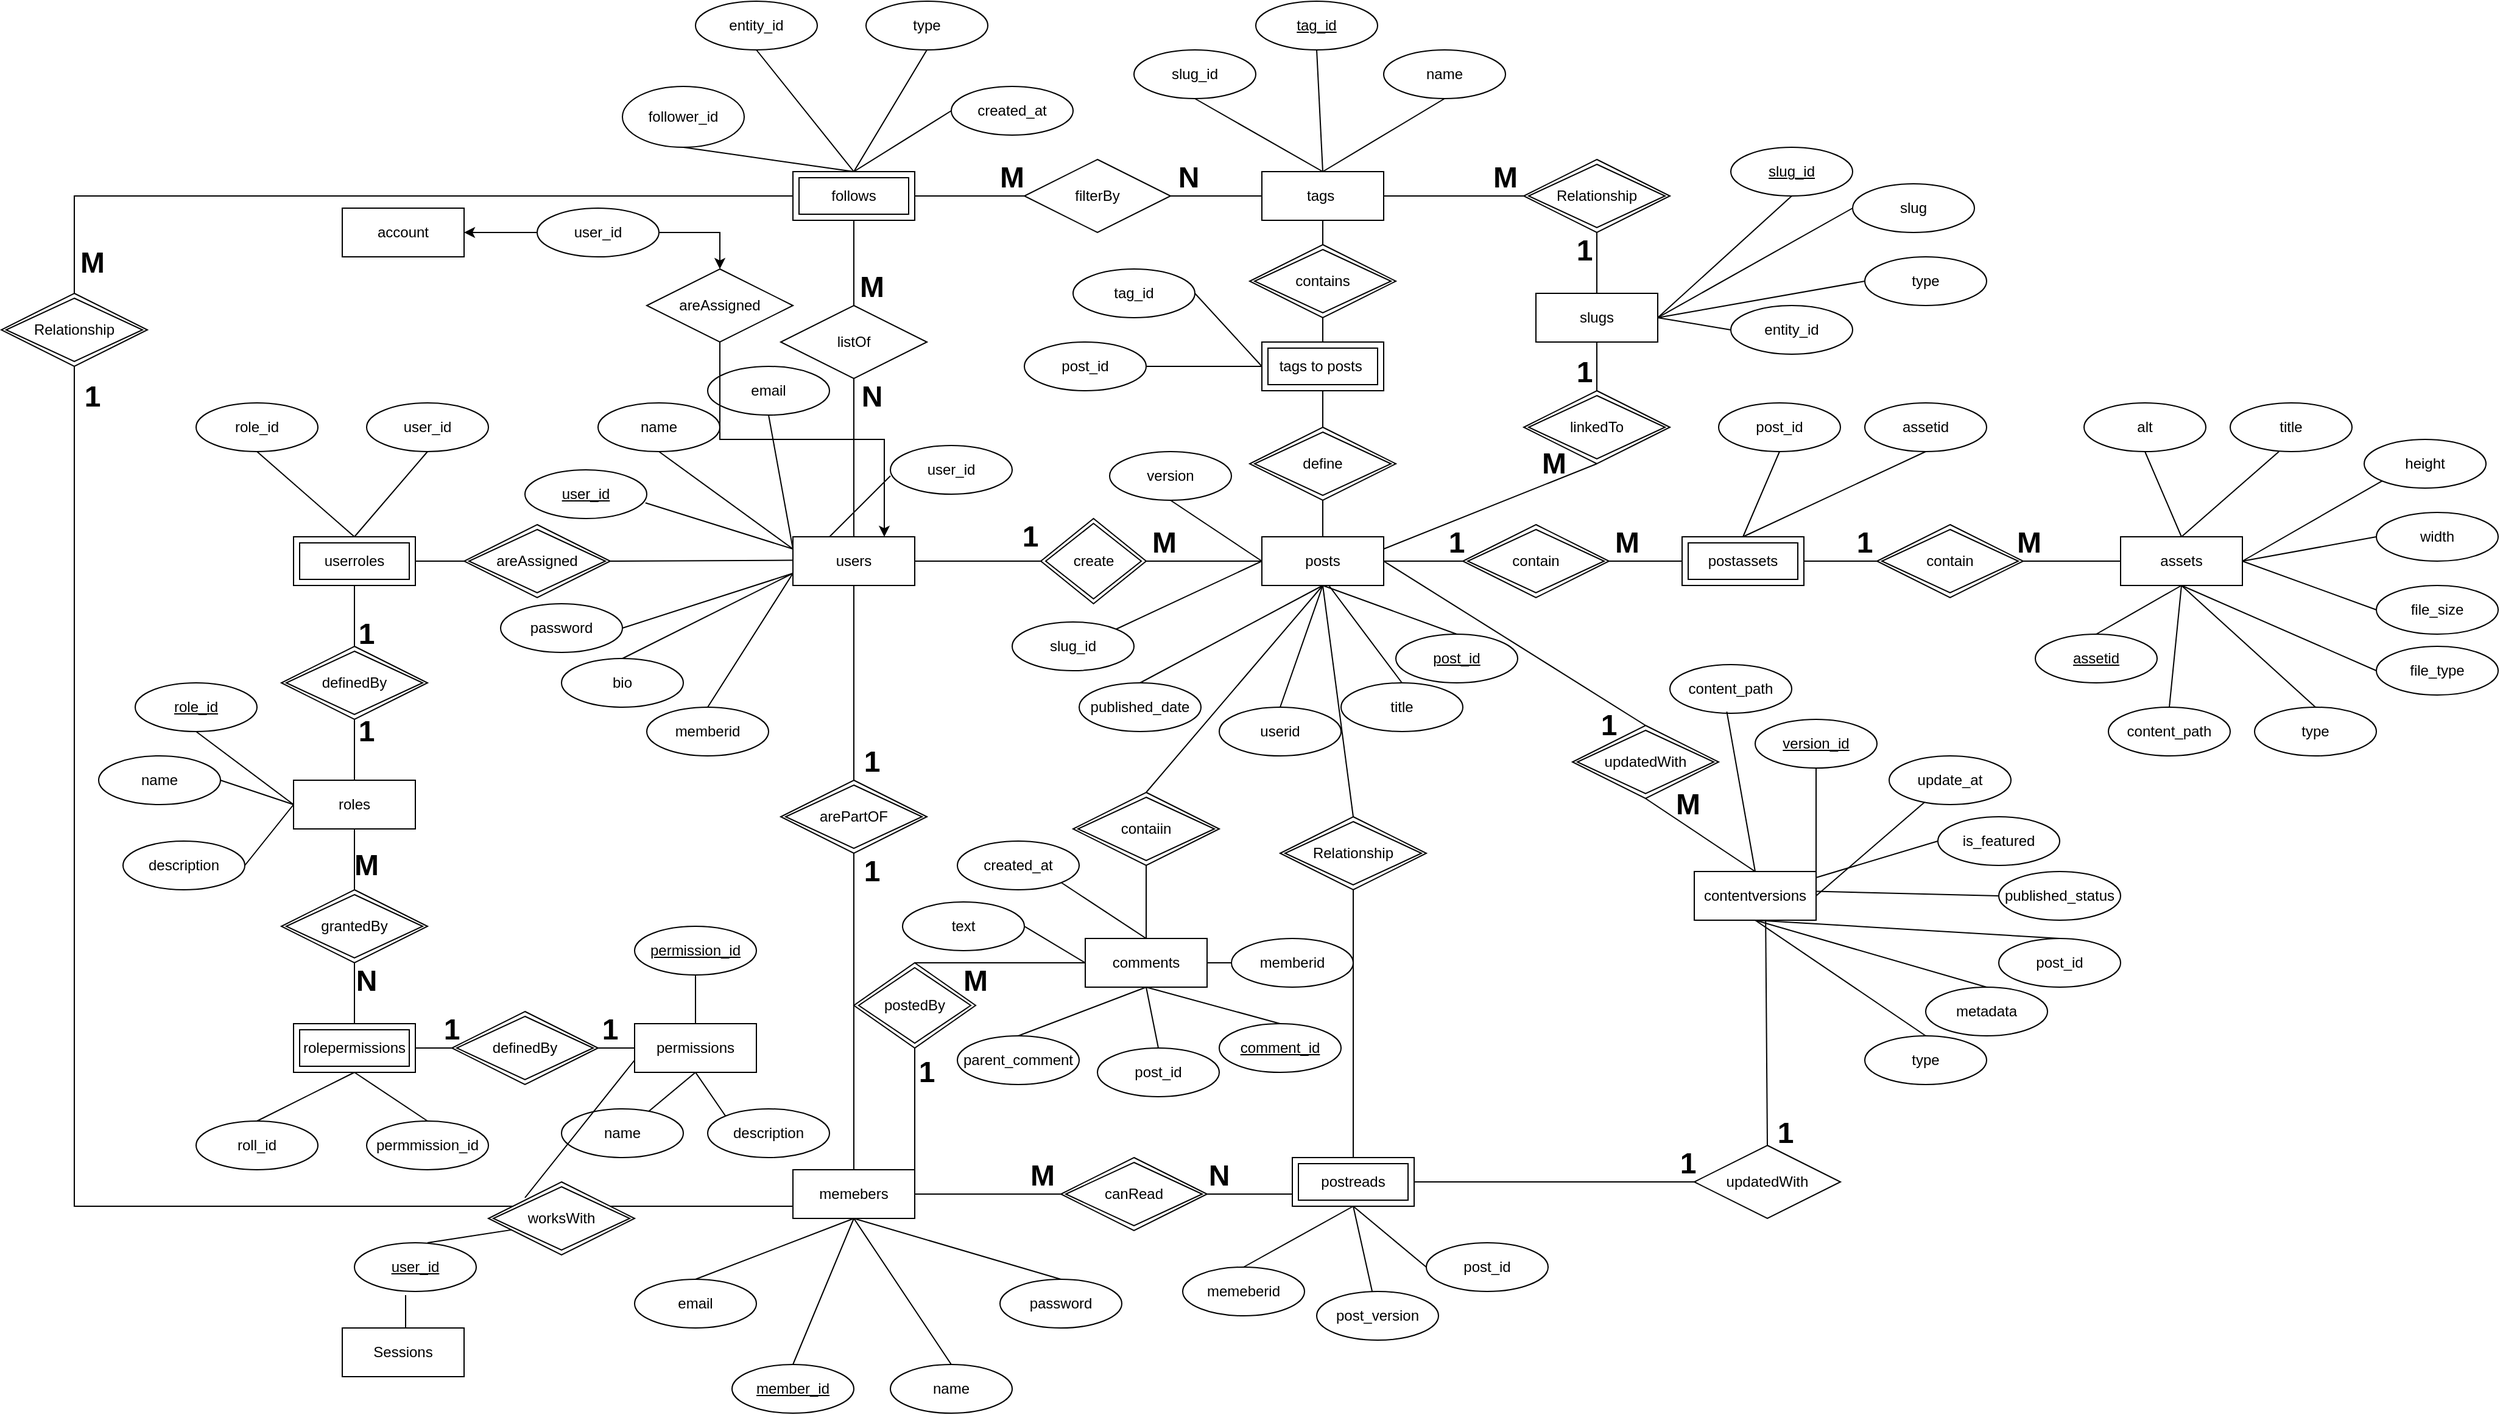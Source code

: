 <mxfile version="22.1.3" type="google">
  <diagram id="R2lEEEUBdFMjLlhIrx00" name="Page-1">
    <mxGraphModel grid="1" page="1" gridSize="10" guides="1" tooltips="1" connect="1" arrows="1" fold="1" pageScale="1" pageWidth="850" pageHeight="1100" math="0" shadow="0" extFonts="Permanent Marker^https://fonts.googleapis.com/css?family=Permanent+Marker">
      <root>
        <mxCell id="0" />
        <mxCell id="1" parent="0" />
        <mxCell id="2zzuOroNykCwQC_N2bHA-1" value="assets" style="whiteSpace=wrap;html=1;align=center;" vertex="1" parent="1">
          <mxGeometry x="1080" y="300" width="100" height="40" as="geometry" />
        </mxCell>
        <mxCell id="2zzuOroNykCwQC_N2bHA-2" value="permissions" style="whiteSpace=wrap;html=1;align=center;" vertex="1" parent="1">
          <mxGeometry x="-140" y="700" width="100" height="40" as="geometry" />
        </mxCell>
        <mxCell id="2zzuOroNykCwQC_N2bHA-4" value="comments" style="whiteSpace=wrap;html=1;align=center;" vertex="1" parent="1">
          <mxGeometry x="230" y="630" width="100" height="40" as="geometry" />
        </mxCell>
        <mxCell id="2zzuOroNykCwQC_N2bHA-5" value="posts" style="whiteSpace=wrap;html=1;align=center;" vertex="1" parent="1">
          <mxGeometry x="375" y="300" width="100" height="40" as="geometry" />
        </mxCell>
        <mxCell id="2zzuOroNykCwQC_N2bHA-6" value="users" style="whiteSpace=wrap;html=1;align=center;" vertex="1" parent="1">
          <mxGeometry x="-10" y="300" width="100" height="40" as="geometry" />
        </mxCell>
        <mxCell id="2zzuOroNykCwQC_N2bHA-7" value="postassets" style="shape=ext;margin=3;double=1;whiteSpace=wrap;html=1;align=center;" vertex="1" parent="1">
          <mxGeometry x="720" y="300" width="100" height="40" as="geometry" />
        </mxCell>
        <mxCell id="2zzuOroNykCwQC_N2bHA-8" value="rolepermissions" style="shape=ext;margin=3;double=1;whiteSpace=wrap;html=1;align=center;" vertex="1" parent="1">
          <mxGeometry x="-420" y="700" width="100" height="40" as="geometry" />
        </mxCell>
        <mxCell id="2zzuOroNykCwQC_N2bHA-9" value="roles" style="whiteSpace=wrap;html=1;align=center;" vertex="1" parent="1">
          <mxGeometry x="-420" y="500" width="100" height="40" as="geometry" />
        </mxCell>
        <mxCell id="2zzuOroNykCwQC_N2bHA-11" value="userroles" style="shape=ext;margin=3;double=1;whiteSpace=wrap;html=1;align=center;" vertex="1" parent="1">
          <mxGeometry x="-420" y="300" width="100" height="40" as="geometry" />
        </mxCell>
        <mxCell id="2zzuOroNykCwQC_N2bHA-12" value="follows" style="shape=ext;margin=3;double=1;whiteSpace=wrap;html=1;align=center;" vertex="1" parent="1">
          <mxGeometry x="-10" width="100" height="40" as="geometry" />
        </mxCell>
        <mxCell id="2zzuOroNykCwQC_N2bHA-13" value="postreads" style="shape=ext;margin=3;double=1;whiteSpace=wrap;html=1;align=center;" vertex="1" parent="1">
          <mxGeometry x="400" y="810" width="100" height="40" as="geometry" />
        </mxCell>
        <mxCell id="2zzuOroNykCwQC_N2bHA-14" value="tags to posts&amp;nbsp;" style="shape=ext;margin=3;double=1;whiteSpace=wrap;html=1;align=center;" vertex="1" parent="1">
          <mxGeometry x="375" y="140" width="100" height="40" as="geometry" />
        </mxCell>
        <mxCell id="2zzuOroNykCwQC_N2bHA-15" value="tags&amp;nbsp;" style="whiteSpace=wrap;html=1;align=center;" vertex="1" parent="1">
          <mxGeometry x="375" width="100" height="40" as="geometry" />
        </mxCell>
        <mxCell id="2zzuOroNykCwQC_N2bHA-16" value="slugs" style="whiteSpace=wrap;html=1;align=center;" vertex="1" parent="1">
          <mxGeometry x="600" y="100" width="100" height="40" as="geometry" />
        </mxCell>
        <mxCell id="2zzuOroNykCwQC_N2bHA-23" value="" style="endArrow=none;html=1;rounded=0;exitX=0.5;exitY=1;exitDx=0;exitDy=0;entryX=0.5;entryY=0;entryDx=0;entryDy=0;" edge="1" parent="1" source="2zzuOroNykCwQC_N2bHA-24" target="2zzuOroNykCwQC_N2bHA-3">
          <mxGeometry relative="1" as="geometry">
            <mxPoint x="-110" y="670" as="sourcePoint" />
            <mxPoint x="40" y="480" as="targetPoint" />
          </mxGeometry>
        </mxCell>
        <mxCell id="2zzuOroNykCwQC_N2bHA-29" value="" style="endArrow=none;html=1;rounded=0;exitX=1;exitY=0.5;exitDx=0;exitDy=0;" edge="1" parent="1" source="2zzuOroNykCwQC_N2bHA-26">
          <mxGeometry relative="1" as="geometry">
            <mxPoint x="-170" y="319.29" as="sourcePoint" />
            <mxPoint x="-10" y="319.29" as="targetPoint" />
          </mxGeometry>
        </mxCell>
        <mxCell id="2zzuOroNykCwQC_N2bHA-30" value="" style="endArrow=none;html=1;rounded=0;exitX=1;exitY=0.5;exitDx=0;exitDy=0;" edge="1" parent="1" source="2zzuOroNykCwQC_N2bHA-26">
          <mxGeometry relative="1" as="geometry">
            <mxPoint x="-210" y="319.87" as="sourcePoint" />
            <mxPoint x="-170" y="319.58" as="targetPoint" />
          </mxGeometry>
        </mxCell>
        <mxCell id="2zzuOroNykCwQC_N2bHA-31" value="" style="endArrow=none;html=1;rounded=0;entryX=0.5;entryY=1;entryDx=0;entryDy=0;exitX=0.5;exitY=0;exitDx=0;exitDy=0;" edge="1" parent="1" source="2zzuOroNykCwQC_N2bHA-34" target="2zzuOroNykCwQC_N2bHA-11">
          <mxGeometry relative="1" as="geometry">
            <mxPoint x="-420" y="320" as="sourcePoint" />
            <mxPoint x="-355" y="319.29" as="targetPoint" />
          </mxGeometry>
        </mxCell>
        <mxCell id="2zzuOroNykCwQC_N2bHA-39" value="" style="endArrow=none;html=1;rounded=0;exitX=0.5;exitY=0;exitDx=0;exitDy=0;entryX=0.5;entryY=1;entryDx=0;entryDy=0;" edge="1" parent="1" source="2zzuOroNykCwQC_N2bHA-8" target="2zzuOroNykCwQC_N2bHA-9">
          <mxGeometry relative="1" as="geometry">
            <mxPoint x="-530" y="260" as="sourcePoint" />
            <mxPoint x="-530" y="300" as="targetPoint" />
          </mxGeometry>
        </mxCell>
        <mxCell id="2zzuOroNykCwQC_N2bHA-35" value="grantedBy" style="shape=rhombus;double=1;perimeter=rhombusPerimeter;whiteSpace=wrap;html=1;align=center;" vertex="1" parent="1">
          <mxGeometry x="-430" y="590" width="120" height="60" as="geometry" />
        </mxCell>
        <mxCell id="2zzuOroNykCwQC_N2bHA-40" value="create" style="shape=rhombus;double=1;perimeter=rhombusPerimeter;whiteSpace=wrap;html=1;align=center;rotation=0;" vertex="1" parent="1">
          <mxGeometry x="193.54" y="285" width="86.46" height="70" as="geometry" />
        </mxCell>
        <mxCell id="2zzuOroNykCwQC_N2bHA-43" value="" style="endArrow=none;html=1;rounded=0;exitX=1;exitY=0.5;exitDx=0;exitDy=0;" edge="1" parent="1" source="2zzuOroNykCwQC_N2bHA-6" target="2zzuOroNykCwQC_N2bHA-40">
          <mxGeometry relative="1" as="geometry">
            <mxPoint x="100" y="400" as="sourcePoint" />
            <mxPoint x="260" y="400" as="targetPoint" />
          </mxGeometry>
        </mxCell>
        <mxCell id="2zzuOroNykCwQC_N2bHA-44" value="" style="endArrow=none;html=1;rounded=0;entryX=0;entryY=0.5;entryDx=0;entryDy=0;exitX=1;exitY=0.5;exitDx=0;exitDy=0;" edge="1" parent="1" source="2zzuOroNykCwQC_N2bHA-40" target="2zzuOroNykCwQC_N2bHA-5">
          <mxGeometry relative="1" as="geometry">
            <mxPoint x="100" y="400" as="sourcePoint" />
            <mxPoint x="260" y="400" as="targetPoint" />
          </mxGeometry>
        </mxCell>
        <mxCell id="2zzuOroNykCwQC_N2bHA-46" value="" style="endArrow=none;html=1;rounded=0;exitX=0.5;exitY=0;exitDx=0;exitDy=0;entryX=0.5;entryY=1;entryDx=0;entryDy=0;" edge="1" parent="1" source="2zzuOroNykCwQC_N2bHA-58" target="2zzuOroNykCwQC_N2bHA-5">
          <mxGeometry relative="1" as="geometry">
            <mxPoint x="340" y="600" as="sourcePoint" />
            <mxPoint x="280" y="520" as="targetPoint" />
          </mxGeometry>
        </mxCell>
        <mxCell id="2zzuOroNykCwQC_N2bHA-52" value="" style="endArrow=none;html=1;rounded=0;entryX=1;entryY=0.5;entryDx=0;entryDy=0;" edge="1" parent="1" target="2zzuOroNykCwQC_N2bHA-5">
          <mxGeometry relative="1" as="geometry">
            <mxPoint x="720" y="320" as="sourcePoint" />
            <mxPoint x="-10" y="500" as="targetPoint" />
          </mxGeometry>
        </mxCell>
        <mxCell id="2zzuOroNykCwQC_N2bHA-54" value="" style="endArrow=none;html=1;rounded=0;exitX=0;exitY=0.5;exitDx=0;exitDy=0;entryX=1;entryY=0.5;entryDx=0;entryDy=0;" edge="1" parent="1" source="2zzuOroNykCwQC_N2bHA-1" target="2zzuOroNykCwQC_N2bHA-7">
          <mxGeometry relative="1" as="geometry">
            <mxPoint x="-350" y="500" as="sourcePoint" />
            <mxPoint x="-300" y="500" as="targetPoint" />
          </mxGeometry>
        </mxCell>
        <mxCell id="2zzuOroNykCwQC_N2bHA-55" value="contain" style="shape=rhombus;double=1;perimeter=rhombusPerimeter;whiteSpace=wrap;html=1;align=center;" vertex="1" parent="1">
          <mxGeometry x="880" y="290" width="120" height="60" as="geometry" />
        </mxCell>
        <mxCell id="2zzuOroNykCwQC_N2bHA-3" value="memebers" style="whiteSpace=wrap;html=1;align=center;" vertex="1" parent="1">
          <mxGeometry x="-10" y="820" width="100" height="40" as="geometry" />
        </mxCell>
        <mxCell id="2zzuOroNykCwQC_N2bHA-61" value="" style="endArrow=none;html=1;rounded=0;exitX=0.5;exitY=0;exitDx=0;exitDy=0;entryX=0.5;entryY=1;entryDx=0;entryDy=0;" edge="1" parent="1" source="2zzuOroNykCwQC_N2bHA-4" target="2zzuOroNykCwQC_N2bHA-58">
          <mxGeometry relative="1" as="geometry">
            <mxPoint x="425" y="520" as="sourcePoint" />
            <mxPoint x="425" y="340" as="targetPoint" />
          </mxGeometry>
        </mxCell>
        <mxCell id="2zzuOroNykCwQC_N2bHA-58" value="contaiin" style="shape=rhombus;double=1;perimeter=rhombusPerimeter;whiteSpace=wrap;html=1;align=center;" vertex="1" parent="1">
          <mxGeometry x="220" y="510" width="120" height="60" as="geometry" />
        </mxCell>
        <mxCell id="2zzuOroNykCwQC_N2bHA-63" value="contain" style="shape=rhombus;double=1;perimeter=rhombusPerimeter;whiteSpace=wrap;html=1;align=center;" vertex="1" parent="1">
          <mxGeometry x="540" y="290" width="120" height="60" as="geometry" />
        </mxCell>
        <mxCell id="2zzuOroNykCwQC_N2bHA-65" value="postedBy" style="shape=rhombus;double=1;perimeter=rhombusPerimeter;whiteSpace=wrap;html=1;align=center;" vertex="1" parent="1">
          <mxGeometry x="40" y="650" width="100" height="70" as="geometry" />
        </mxCell>
        <mxCell id="2zzuOroNykCwQC_N2bHA-70" value="updatedWith" style="shape=rhombus;perimeter=rhombusPerimeter;whiteSpace=wrap;html=1;align=center;" vertex="1" parent="1">
          <mxGeometry x="730" y="800" width="120" height="60" as="geometry" />
        </mxCell>
        <mxCell id="2zzuOroNykCwQC_N2bHA-71" value="" style="endArrow=none;html=1;rounded=0;entryX=0;entryY=0.5;entryDx=0;entryDy=0;exitX=1;exitY=0.5;exitDx=0;exitDy=0;" edge="1" parent="1" source="2zzuOroNykCwQC_N2bHA-13" target="2zzuOroNykCwQC_N2bHA-70">
          <mxGeometry relative="1" as="geometry">
            <mxPoint x="440" y="630" as="sourcePoint" />
            <mxPoint x="570" y="580" as="targetPoint" />
          </mxGeometry>
        </mxCell>
        <mxCell id="2zzuOroNykCwQC_N2bHA-72" value="" style="endArrow=none;html=1;rounded=0;exitX=0.5;exitY=0;exitDx=0;exitDy=0;entryX=0.586;entryY=1.014;entryDx=0;entryDy=0;entryPerimeter=0;" edge="1" parent="1" source="2zzuOroNykCwQC_N2bHA-70" target="2zzuOroNykCwQC_N2bHA-10">
          <mxGeometry relative="1" as="geometry">
            <mxPoint x="580" y="660" as="sourcePoint" />
            <mxPoint x="780" y="620" as="targetPoint" />
          </mxGeometry>
        </mxCell>
        <mxCell id="2zzuOroNykCwQC_N2bHA-73" value="updatedWith" style="shape=rhombus;double=1;perimeter=rhombusPerimeter;whiteSpace=wrap;html=1;align=center;" vertex="1" parent="1">
          <mxGeometry x="630" y="455" width="120" height="60" as="geometry" />
        </mxCell>
        <mxCell id="2zzuOroNykCwQC_N2bHA-74" value="" style="endArrow=none;html=1;rounded=0;entryX=0.5;entryY=0;entryDx=0;entryDy=0;exitX=1;exitY=0.5;exitDx=0;exitDy=0;" edge="1" parent="1" source="2zzuOroNykCwQC_N2bHA-5" target="2zzuOroNykCwQC_N2bHA-73">
          <mxGeometry relative="1" as="geometry">
            <mxPoint x="480" y="340" as="sourcePoint" />
            <mxPoint x="630" y="340" as="targetPoint" />
          </mxGeometry>
        </mxCell>
        <mxCell id="2zzuOroNykCwQC_N2bHA-75" value="" style="endArrow=none;html=1;rounded=0;entryX=0.5;entryY=0;entryDx=0;entryDy=0;exitX=0.5;exitY=1;exitDx=0;exitDy=0;" edge="1" parent="1" source="2zzuOroNykCwQC_N2bHA-73" target="2zzuOroNykCwQC_N2bHA-10">
          <mxGeometry relative="1" as="geometry">
            <mxPoint x="420" y="500" as="sourcePoint" />
            <mxPoint x="580" y="500" as="targetPoint" />
          </mxGeometry>
        </mxCell>
        <mxCell id="2zzuOroNykCwQC_N2bHA-76" value="" style="endArrow=none;html=1;rounded=0;exitX=1;exitY=0.5;exitDx=0;exitDy=0;entryX=0.5;entryY=1;entryDx=0;entryDy=0;" edge="1" parent="1" source="2zzuOroNykCwQC_N2bHA-3" target="2zzuOroNykCwQC_N2bHA-65">
          <mxGeometry relative="1" as="geometry">
            <mxPoint x="270" y="520" as="sourcePoint" />
            <mxPoint x="430" y="520" as="targetPoint" />
          </mxGeometry>
        </mxCell>
        <mxCell id="2zzuOroNykCwQC_N2bHA-77" value="" style="endArrow=none;html=1;rounded=0;exitX=0;exitY=0.5;exitDx=0;exitDy=0;entryX=0.5;entryY=0;entryDx=0;entryDy=0;" edge="1" parent="1" source="2zzuOroNykCwQC_N2bHA-4" target="2zzuOroNykCwQC_N2bHA-65">
          <mxGeometry relative="1" as="geometry">
            <mxPoint x="270" y="520" as="sourcePoint" />
            <mxPoint x="430" y="520" as="targetPoint" />
          </mxGeometry>
        </mxCell>
        <mxCell id="2zzuOroNykCwQC_N2bHA-78" value="Relationship" style="shape=rhombus;double=1;perimeter=rhombusPerimeter;whiteSpace=wrap;html=1;align=center;" vertex="1" parent="1">
          <mxGeometry x="390" y="530" width="120" height="60" as="geometry" />
        </mxCell>
        <mxCell id="2zzuOroNykCwQC_N2bHA-79" value="" style="endArrow=none;html=1;rounded=0;exitX=0.5;exitY=1;exitDx=0;exitDy=0;entryX=0.5;entryY=0;entryDx=0;entryDy=0;" edge="1" parent="1" source="2zzuOroNykCwQC_N2bHA-78" target="2zzuOroNykCwQC_N2bHA-13">
          <mxGeometry relative="1" as="geometry">
            <mxPoint x="270" y="520" as="sourcePoint" />
            <mxPoint x="430" y="520" as="targetPoint" />
          </mxGeometry>
        </mxCell>
        <mxCell id="2zzuOroNykCwQC_N2bHA-80" value="" style="endArrow=none;html=1;rounded=0;exitX=0.5;exitY=1;exitDx=0;exitDy=0;entryX=0.5;entryY=0;entryDx=0;entryDy=0;" edge="1" parent="1" source="2zzuOroNykCwQC_N2bHA-5" target="2zzuOroNykCwQC_N2bHA-78">
          <mxGeometry relative="1" as="geometry">
            <mxPoint x="424" y="340" as="sourcePoint" />
            <mxPoint x="424" y="400" as="targetPoint" />
          </mxGeometry>
        </mxCell>
        <mxCell id="2zzuOroNykCwQC_N2bHA-81" value="canRead" style="shape=rhombus;double=1;perimeter=rhombusPerimeter;whiteSpace=wrap;html=1;align=center;" vertex="1" parent="1">
          <mxGeometry x="210" y="810" width="120" height="60" as="geometry" />
        </mxCell>
        <mxCell id="2zzuOroNykCwQC_N2bHA-82" value="" style="endArrow=none;html=1;rounded=0;entryX=0;entryY=0.75;entryDx=0;entryDy=0;" edge="1" parent="1" target="2zzuOroNykCwQC_N2bHA-13">
          <mxGeometry relative="1" as="geometry">
            <mxPoint x="330" y="840" as="sourcePoint" />
            <mxPoint x="430" y="710" as="targetPoint" />
          </mxGeometry>
        </mxCell>
        <mxCell id="2zzuOroNykCwQC_N2bHA-83" value="" style="endArrow=none;html=1;rounded=0;exitX=1;exitY=0.5;exitDx=0;exitDy=0;entryX=0;entryY=0.5;entryDx=0;entryDy=0;" edge="1" parent="1" source="2zzuOroNykCwQC_N2bHA-3" target="2zzuOroNykCwQC_N2bHA-81">
          <mxGeometry relative="1" as="geometry">
            <mxPoint x="170" y="620" as="sourcePoint" />
            <mxPoint x="330" y="620" as="targetPoint" />
          </mxGeometry>
        </mxCell>
        <mxCell id="2zzuOroNykCwQC_N2bHA-86" value="" style="endArrow=none;html=1;rounded=0;entryX=0.5;entryY=1;entryDx=0;entryDy=0;exitX=0.5;exitY=0;exitDx=0;exitDy=0;" edge="1" parent="1" source="2zzuOroNykCwQC_N2bHA-9" target="2zzuOroNykCwQC_N2bHA-34">
          <mxGeometry relative="1" as="geometry">
            <mxPoint x="-250" y="510" as="sourcePoint" />
            <mxPoint x="-250" y="340" as="targetPoint" />
          </mxGeometry>
        </mxCell>
        <mxCell id="2zzuOroNykCwQC_N2bHA-34" value="definedBy" style="shape=rhombus;double=1;perimeter=rhombusPerimeter;whiteSpace=wrap;html=1;align=center;" vertex="1" parent="1">
          <mxGeometry x="-430" y="390" width="120" height="60" as="geometry" />
        </mxCell>
        <mxCell id="2zzuOroNykCwQC_N2bHA-88" value="" style="endArrow=none;html=1;rounded=0;entryX=0;entryY=0.5;entryDx=0;entryDy=0;exitX=1;exitY=0.5;exitDx=0;exitDy=0;" edge="1" parent="1" source="2zzuOroNykCwQC_N2bHA-8" target="2zzuOroNykCwQC_N2bHA-2">
          <mxGeometry relative="1" as="geometry">
            <mxPoint x="-650" y="800" as="sourcePoint" />
            <mxPoint x="-490" y="800" as="targetPoint" />
          </mxGeometry>
        </mxCell>
        <mxCell id="2zzuOroNykCwQC_N2bHA-36" value="definedBy" style="shape=rhombus;double=1;perimeter=rhombusPerimeter;whiteSpace=wrap;html=1;align=center;" vertex="1" parent="1">
          <mxGeometry x="-290" y="690" width="120" height="60" as="geometry" />
        </mxCell>
        <mxCell id="2zzuOroNykCwQC_N2bHA-90" value="" style="endArrow=none;html=1;rounded=0;exitX=0.5;exitY=1;exitDx=0;exitDy=0;entryX=0.5;entryY=0;entryDx=0;entryDy=0;" edge="1" parent="1" source="2zzuOroNykCwQC_N2bHA-14" target="2zzuOroNykCwQC_N2bHA-5">
          <mxGeometry relative="1" as="geometry">
            <mxPoint x="430" y="220" as="sourcePoint" />
            <mxPoint x="590" y="220" as="targetPoint" />
          </mxGeometry>
        </mxCell>
        <mxCell id="2zzuOroNykCwQC_N2bHA-89" value="define" style="shape=rhombus;double=1;perimeter=rhombusPerimeter;whiteSpace=wrap;html=1;align=center;" vertex="1" parent="1">
          <mxGeometry x="365" y="210" width="120" height="60" as="geometry" />
        </mxCell>
        <mxCell id="2zzuOroNykCwQC_N2bHA-92" value="" style="endArrow=none;html=1;rounded=0;exitX=0.5;exitY=1;exitDx=0;exitDy=0;entryX=0.5;entryY=0;entryDx=0;entryDy=0;" edge="1" parent="1" source="2zzuOroNykCwQC_N2bHA-15" target="2zzuOroNykCwQC_N2bHA-14">
          <mxGeometry relative="1" as="geometry">
            <mxPoint x="520" y="30" as="sourcePoint" />
            <mxPoint x="680" y="30" as="targetPoint" />
          </mxGeometry>
        </mxCell>
        <mxCell id="2zzuOroNykCwQC_N2bHA-91" value="contains" style="shape=rhombus;double=1;perimeter=rhombusPerimeter;whiteSpace=wrap;html=1;align=center;" vertex="1" parent="1">
          <mxGeometry x="365" y="60" width="120" height="60" as="geometry" />
        </mxCell>
        <mxCell id="2zzuOroNykCwQC_N2bHA-93" value="linkedTo" style="shape=rhombus;double=1;perimeter=rhombusPerimeter;whiteSpace=wrap;html=1;align=center;" vertex="1" parent="1">
          <mxGeometry x="590" y="180" width="120" height="60" as="geometry" />
        </mxCell>
        <mxCell id="2zzuOroNykCwQC_N2bHA-97" value="" style="endArrow=none;html=1;rounded=0;entryX=0.5;entryY=1;entryDx=0;entryDy=0;exitX=1;exitY=0.25;exitDx=0;exitDy=0;" edge="1" parent="1" source="2zzuOroNykCwQC_N2bHA-5" target="2zzuOroNykCwQC_N2bHA-93">
          <mxGeometry relative="1" as="geometry">
            <mxPoint x="480" y="310" as="sourcePoint" />
            <mxPoint x="520" y="220" as="targetPoint" />
          </mxGeometry>
        </mxCell>
        <mxCell id="2zzuOroNykCwQC_N2bHA-98" value="" style="endArrow=none;html=1;rounded=0;exitX=0.5;exitY=1;exitDx=0;exitDy=0;entryX=0.5;entryY=0;entryDx=0;entryDy=0;" edge="1" parent="1" source="2zzuOroNykCwQC_N2bHA-16" target="2zzuOroNykCwQC_N2bHA-93">
          <mxGeometry relative="1" as="geometry">
            <mxPoint x="500" y="180" as="sourcePoint" />
            <mxPoint x="660" y="180" as="targetPoint" />
          </mxGeometry>
        </mxCell>
        <mxCell id="2zzuOroNykCwQC_N2bHA-99" value="Relationship" style="shape=rhombus;double=1;perimeter=rhombusPerimeter;whiteSpace=wrap;html=1;align=center;" vertex="1" parent="1">
          <mxGeometry x="590" y="-10" width="120" height="60" as="geometry" />
        </mxCell>
        <mxCell id="2zzuOroNykCwQC_N2bHA-103" value="" style="endArrow=none;html=1;rounded=0;exitX=1;exitY=0.5;exitDx=0;exitDy=0;" edge="1" parent="1" source="2zzuOroNykCwQC_N2bHA-15">
          <mxGeometry relative="1" as="geometry">
            <mxPoint x="480" y="20" as="sourcePoint" />
            <mxPoint x="590" y="20" as="targetPoint" />
          </mxGeometry>
        </mxCell>
        <mxCell id="2zzuOroNykCwQC_N2bHA-104" value="" style="endArrow=none;html=1;rounded=0;entryX=0.5;entryY=1;entryDx=0;entryDy=0;" edge="1" parent="1" source="2zzuOroNykCwQC_N2bHA-16" target="2zzuOroNykCwQC_N2bHA-99">
          <mxGeometry relative="1" as="geometry">
            <mxPoint x="500" y="70" as="sourcePoint" />
            <mxPoint x="660" y="70" as="targetPoint" />
          </mxGeometry>
        </mxCell>
        <mxCell id="2zzuOroNykCwQC_N2bHA-110" value="" style="endArrow=none;html=1;rounded=0;entryX=0;entryY=0.5;entryDx=0;entryDy=0;" edge="1" parent="1" target="2zzuOroNykCwQC_N2bHA-15">
          <mxGeometry relative="1" as="geometry">
            <mxPoint x="90" y="20" as="sourcePoint" />
            <mxPoint x="370" y="20" as="targetPoint" />
          </mxGeometry>
        </mxCell>
        <mxCell id="2zzuOroNykCwQC_N2bHA-105" value="filterBy" style="shape=rhombus;perimeter=rhombusPerimeter;whiteSpace=wrap;html=1;align=center;" vertex="1" parent="1">
          <mxGeometry x="180" y="-10" width="120" height="60" as="geometry" />
        </mxCell>
        <mxCell id="2zzuOroNykCwQC_N2bHA-111" value="" style="endArrow=none;html=1;rounded=0;exitX=0.5;exitY=0;exitDx=0;exitDy=0;entryX=0.5;entryY=1;entryDx=0;entryDy=0;" edge="1" parent="1" source="2zzuOroNykCwQC_N2bHA-6" target="2zzuOroNykCwQC_N2bHA-12">
          <mxGeometry relative="1" as="geometry">
            <mxPoint x="-110" y="40" as="sourcePoint" />
            <mxPoint x="50" y="40" as="targetPoint" />
          </mxGeometry>
        </mxCell>
        <mxCell id="2zzuOroNykCwQC_N2bHA-109" value="listOf" style="shape=rhombus;perimeter=rhombusPerimeter;whiteSpace=wrap;html=1;align=center;" vertex="1" parent="1">
          <mxGeometry x="-20" y="110" width="120" height="60" as="geometry" />
        </mxCell>
        <mxCell id="2zzuOroNykCwQC_N2bHA-112" value="Relationship" style="shape=rhombus;double=1;perimeter=rhombusPerimeter;whiteSpace=wrap;html=1;align=center;" vertex="1" parent="1">
          <mxGeometry x="-660" y="100" width="120" height="60" as="geometry" />
        </mxCell>
        <mxCell id="2zzuOroNykCwQC_N2bHA-116" value="" style="endArrow=none;html=1;rounded=0;exitX=0.5;exitY=0;exitDx=0;exitDy=0;" edge="1" parent="1" source="2zzuOroNykCwQC_N2bHA-112">
          <mxGeometry relative="1" as="geometry">
            <mxPoint x="-630" y="20" as="sourcePoint" />
            <mxPoint x="-10" y="20" as="targetPoint" />
            <Array as="points">
              <mxPoint x="-600" y="20" />
            </Array>
          </mxGeometry>
        </mxCell>
        <mxCell id="2zzuOroNykCwQC_N2bHA-117" value="" style="endArrow=none;html=1;rounded=0;exitX=0.5;exitY=1;exitDx=0;exitDy=0;entryX=0;entryY=0.75;entryDx=0;entryDy=0;" edge="1" parent="1" source="2zzuOroNykCwQC_N2bHA-112" target="2zzuOroNykCwQC_N2bHA-3">
          <mxGeometry relative="1" as="geometry">
            <mxPoint x="-620" y="190" as="sourcePoint" />
            <mxPoint x="-460" y="190" as="targetPoint" />
            <Array as="points">
              <mxPoint x="-600" y="850" />
            </Array>
          </mxGeometry>
        </mxCell>
        <mxCell id="2zzuOroNykCwQC_N2bHA-118" value="" style="endArrow=none;html=1;rounded=0;exitX=1;exitY=0.5;exitDx=0;exitDy=0;" edge="1" parent="1" source="2zzuOroNykCwQC_N2bHA-11" target="2zzuOroNykCwQC_N2bHA-26">
          <mxGeometry relative="1" as="geometry">
            <mxPoint x="-320" y="320" as="sourcePoint" />
            <mxPoint x="-170" y="319.58" as="targetPoint" />
          </mxGeometry>
        </mxCell>
        <mxCell id="2zzuOroNykCwQC_N2bHA-26" value="areAssigned" style="shape=rhombus;double=1;perimeter=rhombusPerimeter;whiteSpace=wrap;html=1;align=center;" vertex="1" parent="1">
          <mxGeometry x="-280" y="290" width="120" height="60" as="geometry" />
        </mxCell>
        <mxCell id="2zzuOroNykCwQC_N2bHA-119" value="assetid" style="ellipse;whiteSpace=wrap;html=1;align=center;fontStyle=4;" vertex="1" parent="1">
          <mxGeometry x="1010" y="380" width="100" height="40" as="geometry" />
        </mxCell>
        <mxCell id="2zzuOroNykCwQC_N2bHA-120" value="type" style="ellipse;whiteSpace=wrap;html=1;align=center;" vertex="1" parent="1">
          <mxGeometry x="1190" y="440" width="100" height="40" as="geometry" />
        </mxCell>
        <mxCell id="2zzuOroNykCwQC_N2bHA-121" value="content_path" style="ellipse;whiteSpace=wrap;html=1;align=center;" vertex="1" parent="1">
          <mxGeometry x="1070" y="440" width="100" height="40" as="geometry" />
        </mxCell>
        <mxCell id="2zzuOroNykCwQC_N2bHA-122" value="file_type" style="ellipse;whiteSpace=wrap;html=1;align=center;" vertex="1" parent="1">
          <mxGeometry x="1290" y="390" width="100" height="40" as="geometry" />
        </mxCell>
        <mxCell id="2zzuOroNykCwQC_N2bHA-123" value="file_size" style="ellipse;whiteSpace=wrap;html=1;align=center;" vertex="1" parent="1">
          <mxGeometry x="1290" y="340" width="100" height="40" as="geometry" />
        </mxCell>
        <mxCell id="2zzuOroNykCwQC_N2bHA-124" value="width" style="ellipse;whiteSpace=wrap;html=1;align=center;" vertex="1" parent="1">
          <mxGeometry x="1290" y="280" width="100" height="40" as="geometry" />
        </mxCell>
        <mxCell id="2zzuOroNykCwQC_N2bHA-125" value="height" style="ellipse;whiteSpace=wrap;html=1;align=center;" vertex="1" parent="1">
          <mxGeometry x="1280" y="220" width="100" height="40" as="geometry" />
        </mxCell>
        <mxCell id="2zzuOroNykCwQC_N2bHA-126" value="title" style="ellipse;whiteSpace=wrap;html=1;align=center;" vertex="1" parent="1">
          <mxGeometry x="1170" y="190" width="100" height="40" as="geometry" />
        </mxCell>
        <mxCell id="2zzuOroNykCwQC_N2bHA-127" value="alt" style="ellipse;whiteSpace=wrap;html=1;align=center;" vertex="1" parent="1">
          <mxGeometry x="1050" y="190" width="100" height="40" as="geometry" />
        </mxCell>
        <mxCell id="2zzuOroNykCwQC_N2bHA-129" value="" style="endArrow=none;html=1;rounded=0;exitX=0.5;exitY=1;exitDx=0;exitDy=0;entryX=0.5;entryY=0;entryDx=0;entryDy=0;" edge="1" parent="1" source="2zzuOroNykCwQC_N2bHA-1" target="2zzuOroNykCwQC_N2bHA-119">
          <mxGeometry relative="1" as="geometry">
            <mxPoint x="1320" y="410" as="sourcePoint" />
            <mxPoint x="1480" y="410" as="targetPoint" />
          </mxGeometry>
        </mxCell>
        <mxCell id="2zzuOroNykCwQC_N2bHA-131" value="" style="endArrow=none;html=1;rounded=0;entryX=0.5;entryY=0;entryDx=0;entryDy=0;" edge="1" parent="1" target="2zzuOroNykCwQC_N2bHA-121">
          <mxGeometry relative="1" as="geometry">
            <mxPoint x="1130" y="340" as="sourcePoint" />
            <mxPoint x="1070" y="390" as="targetPoint" />
          </mxGeometry>
        </mxCell>
        <mxCell id="2zzuOroNykCwQC_N2bHA-132" value="" style="endArrow=none;html=1;rounded=0;exitX=0.5;exitY=1;exitDx=0;exitDy=0;entryX=0.5;entryY=0;entryDx=0;entryDy=0;" edge="1" parent="1" source="2zzuOroNykCwQC_N2bHA-1" target="2zzuOroNykCwQC_N2bHA-120">
          <mxGeometry relative="1" as="geometry">
            <mxPoint x="1150" y="360" as="sourcePoint" />
            <mxPoint x="1080" y="400" as="targetPoint" />
          </mxGeometry>
        </mxCell>
        <mxCell id="2zzuOroNykCwQC_N2bHA-133" value="" style="endArrow=none;html=1;rounded=0;exitX=0.5;exitY=1;exitDx=0;exitDy=0;entryX=0;entryY=0.5;entryDx=0;entryDy=0;" edge="1" parent="1" source="2zzuOroNykCwQC_N2bHA-1" target="2zzuOroNykCwQC_N2bHA-122">
          <mxGeometry relative="1" as="geometry">
            <mxPoint x="1160" y="370" as="sourcePoint" />
            <mxPoint x="1090" y="410" as="targetPoint" />
          </mxGeometry>
        </mxCell>
        <mxCell id="2zzuOroNykCwQC_N2bHA-134" value="" style="endArrow=none;html=1;rounded=0;exitX=1;exitY=0.5;exitDx=0;exitDy=0;entryX=0;entryY=0.5;entryDx=0;entryDy=0;" edge="1" parent="1" source="2zzuOroNykCwQC_N2bHA-1" target="2zzuOroNykCwQC_N2bHA-123">
          <mxGeometry relative="1" as="geometry">
            <mxPoint x="1170" y="380" as="sourcePoint" />
            <mxPoint x="1100" y="420" as="targetPoint" />
          </mxGeometry>
        </mxCell>
        <mxCell id="2zzuOroNykCwQC_N2bHA-135" value="" style="endArrow=none;html=1;rounded=0;exitX=1;exitY=0.5;exitDx=0;exitDy=0;entryX=0;entryY=0.5;entryDx=0;entryDy=0;" edge="1" parent="1" source="2zzuOroNykCwQC_N2bHA-1" target="2zzuOroNykCwQC_N2bHA-124">
          <mxGeometry relative="1" as="geometry">
            <mxPoint x="1180" y="390" as="sourcePoint" />
            <mxPoint x="1110" y="430" as="targetPoint" />
          </mxGeometry>
        </mxCell>
        <mxCell id="2zzuOroNykCwQC_N2bHA-136" value="" style="endArrow=none;html=1;rounded=0;entryX=0;entryY=1;entryDx=0;entryDy=0;" edge="1" parent="1" target="2zzuOroNykCwQC_N2bHA-125">
          <mxGeometry relative="1" as="geometry">
            <mxPoint x="1180" y="320" as="sourcePoint" />
            <mxPoint x="1120" y="440" as="targetPoint" />
          </mxGeometry>
        </mxCell>
        <mxCell id="2zzuOroNykCwQC_N2bHA-137" value="" style="endArrow=none;html=1;rounded=0;exitX=0.5;exitY=0;exitDx=0;exitDy=0;entryX=0.5;entryY=1;entryDx=0;entryDy=0;" edge="1" parent="1" source="2zzuOroNykCwQC_N2bHA-1" target="2zzuOroNykCwQC_N2bHA-127">
          <mxGeometry relative="1" as="geometry">
            <mxPoint x="1200" y="410" as="sourcePoint" />
            <mxPoint x="1130" y="450" as="targetPoint" />
          </mxGeometry>
        </mxCell>
        <mxCell id="2zzuOroNykCwQC_N2bHA-138" value="" style="endArrow=none;html=1;rounded=0;exitX=0.5;exitY=0;exitDx=0;exitDy=0;entryX=0.4;entryY=1;entryDx=0;entryDy=0;entryPerimeter=0;" edge="1" parent="1" source="2zzuOroNykCwQC_N2bHA-1" target="2zzuOroNykCwQC_N2bHA-126">
          <mxGeometry relative="1" as="geometry">
            <mxPoint x="1210" y="420" as="sourcePoint" />
            <mxPoint x="1140" y="460" as="targetPoint" />
          </mxGeometry>
        </mxCell>
        <mxCell id="2zzuOroNykCwQC_N2bHA-139" value="post_id" style="ellipse;whiteSpace=wrap;html=1;align=center;" vertex="1" parent="1">
          <mxGeometry x="750" y="190" width="100" height="40" as="geometry" />
        </mxCell>
        <mxCell id="2zzuOroNykCwQC_N2bHA-140" value="assetid" style="ellipse;whiteSpace=wrap;html=1;align=center;" vertex="1" parent="1">
          <mxGeometry x="870" y="190" width="100" height="40" as="geometry" />
        </mxCell>
        <mxCell id="2zzuOroNykCwQC_N2bHA-141" value="" style="endArrow=none;html=1;rounded=0;exitX=0.5;exitY=0;exitDx=0;exitDy=0;entryX=0.5;entryY=1;entryDx=0;entryDy=0;" edge="1" parent="1" source="2zzuOroNykCwQC_N2bHA-7" target="2zzuOroNykCwQC_N2bHA-139">
          <mxGeometry relative="1" as="geometry">
            <mxPoint x="760" y="270" as="sourcePoint" />
            <mxPoint x="920" y="270" as="targetPoint" />
          </mxGeometry>
        </mxCell>
        <mxCell id="2zzuOroNykCwQC_N2bHA-142" value="" style="endArrow=none;html=1;rounded=0;entryX=0.5;entryY=1;entryDx=0;entryDy=0;exitX=0.5;exitY=0;exitDx=0;exitDy=0;" edge="1" parent="1" source="2zzuOroNykCwQC_N2bHA-7" target="2zzuOroNykCwQC_N2bHA-140">
          <mxGeometry relative="1" as="geometry">
            <mxPoint x="670" y="410" as="sourcePoint" />
            <mxPoint x="830" y="410" as="targetPoint" />
          </mxGeometry>
        </mxCell>
        <mxCell id="2zzuOroNykCwQC_N2bHA-144" value="version_id" style="ellipse;whiteSpace=wrap;html=1;align=center;fontStyle=4;" vertex="1" parent="1">
          <mxGeometry x="780" y="450" width="100" height="40" as="geometry" />
        </mxCell>
        <mxCell id="2zzuOroNykCwQC_N2bHA-145" value="content_path" style="ellipse;whiteSpace=wrap;html=1;align=center;" vertex="1" parent="1">
          <mxGeometry x="710" y="405" width="100" height="40" as="geometry" />
        </mxCell>
        <mxCell id="2zzuOroNykCwQC_N2bHA-146" value="type" style="ellipse;whiteSpace=wrap;html=1;align=center;" vertex="1" parent="1">
          <mxGeometry x="870" y="710" width="100" height="40" as="geometry" />
        </mxCell>
        <mxCell id="2zzuOroNykCwQC_N2bHA-147" value="post_id" style="ellipse;whiteSpace=wrap;html=1;align=center;" vertex="1" parent="1">
          <mxGeometry x="980" y="630" width="100" height="40" as="geometry" />
        </mxCell>
        <mxCell id="2zzuOroNykCwQC_N2bHA-148" value="update_at" style="ellipse;whiteSpace=wrap;html=1;align=center;" vertex="1" parent="1">
          <mxGeometry x="890" y="480" width="100" height="40" as="geometry" />
        </mxCell>
        <mxCell id="2zzuOroNykCwQC_N2bHA-149" value="published_status" style="ellipse;whiteSpace=wrap;html=1;align=center;" vertex="1" parent="1">
          <mxGeometry x="980" y="575" width="100" height="40" as="geometry" />
        </mxCell>
        <mxCell id="2zzuOroNykCwQC_N2bHA-150" value="is_featured" style="ellipse;whiteSpace=wrap;html=1;align=center;" vertex="1" parent="1">
          <mxGeometry x="930" y="530" width="100" height="40" as="geometry" />
        </mxCell>
        <mxCell id="2zzuOroNykCwQC_N2bHA-151" value="metadata" style="ellipse;whiteSpace=wrap;html=1;align=center;" vertex="1" parent="1">
          <mxGeometry x="920" y="670" width="100" height="40" as="geometry" />
        </mxCell>
        <mxCell id="2zzuOroNykCwQC_N2bHA-152" value="" style="endArrow=none;html=1;rounded=0;entryX=0.5;entryY=1;entryDx=0;entryDy=0;exitX=1;exitY=0.5;exitDx=0;exitDy=0;" edge="1" parent="1" source="2zzuOroNykCwQC_N2bHA-10" target="2zzuOroNykCwQC_N2bHA-144">
          <mxGeometry relative="1" as="geometry">
            <mxPoint x="720" y="620" as="sourcePoint" />
            <mxPoint x="880" y="620" as="targetPoint" />
          </mxGeometry>
        </mxCell>
        <mxCell id="2zzuOroNykCwQC_N2bHA-153" value="" style="endArrow=none;html=1;rounded=0;exitX=0.5;exitY=0;exitDx=0;exitDy=0;entryX=0.467;entryY=0.968;entryDx=0;entryDy=0;entryPerimeter=0;" edge="1" parent="1" source="2zzuOroNykCwQC_N2bHA-10" target="2zzuOroNykCwQC_N2bHA-145">
          <mxGeometry relative="1" as="geometry">
            <mxPoint x="720" y="620" as="sourcePoint" />
            <mxPoint x="760" y="440" as="targetPoint" />
          </mxGeometry>
        </mxCell>
        <mxCell id="2zzuOroNykCwQC_N2bHA-154" value="" style="endArrow=none;html=1;rounded=0;exitX=1;exitY=0.5;exitDx=0;exitDy=0;" edge="1" parent="1" source="2zzuOroNykCwQC_N2bHA-10" target="2zzuOroNykCwQC_N2bHA-148">
          <mxGeometry relative="1" as="geometry">
            <mxPoint x="720" y="620" as="sourcePoint" />
            <mxPoint x="880" y="620" as="targetPoint" />
          </mxGeometry>
        </mxCell>
        <mxCell id="2zzuOroNykCwQC_N2bHA-155" value="" style="endArrow=none;html=1;rounded=0;entryX=0;entryY=0.5;entryDx=0;entryDy=0;" edge="1" parent="1" source="2zzuOroNykCwQC_N2bHA-10" target="2zzuOroNykCwQC_N2bHA-150">
          <mxGeometry relative="1" as="geometry">
            <mxPoint x="780" y="590" as="sourcePoint" />
            <mxPoint x="880" y="620" as="targetPoint" />
          </mxGeometry>
        </mxCell>
        <mxCell id="2zzuOroNykCwQC_N2bHA-156" value="" style="endArrow=none;html=1;rounded=0;entryX=0;entryY=0.5;entryDx=0;entryDy=0;" edge="1" parent="1" target="2zzuOroNykCwQC_N2bHA-149">
          <mxGeometry relative="1" as="geometry">
            <mxPoint x="780" y="590" as="sourcePoint" />
            <mxPoint x="880" y="620" as="targetPoint" />
          </mxGeometry>
        </mxCell>
        <mxCell id="2zzuOroNykCwQC_N2bHA-157" value="" style="endArrow=none;html=1;rounded=0;entryX=0.5;entryY=0;entryDx=0;entryDy=0;exitX=0.5;exitY=1;exitDx=0;exitDy=0;" edge="1" parent="1" source="2zzuOroNykCwQC_N2bHA-10" target="2zzuOroNykCwQC_N2bHA-147">
          <mxGeometry relative="1" as="geometry">
            <mxPoint x="730" y="640" as="sourcePoint" />
            <mxPoint x="890" y="640" as="targetPoint" />
          </mxGeometry>
        </mxCell>
        <mxCell id="2zzuOroNykCwQC_N2bHA-158" value="" style="endArrow=none;html=1;rounded=0;entryX=0.5;entryY=0;entryDx=0;entryDy=0;exitX=0.5;exitY=1;exitDx=0;exitDy=0;" edge="1" parent="1" source="2zzuOroNykCwQC_N2bHA-10" target="2zzuOroNykCwQC_N2bHA-151">
          <mxGeometry relative="1" as="geometry">
            <mxPoint x="730" y="610" as="sourcePoint" />
            <mxPoint x="890" y="640" as="targetPoint" />
          </mxGeometry>
        </mxCell>
        <mxCell id="2zzuOroNykCwQC_N2bHA-159" value="" style="endArrow=none;html=1;rounded=0;entryX=0.5;entryY=0;entryDx=0;entryDy=0;exitX=0.5;exitY=1;exitDx=0;exitDy=0;" edge="1" parent="1" source="2zzuOroNykCwQC_N2bHA-10" target="2zzuOroNykCwQC_N2bHA-146">
          <mxGeometry relative="1" as="geometry">
            <mxPoint x="730" y="640" as="sourcePoint" />
            <mxPoint x="890" y="640" as="targetPoint" />
          </mxGeometry>
        </mxCell>
        <mxCell id="2zzuOroNykCwQC_N2bHA-160" value="slug_id" style="ellipse;whiteSpace=wrap;html=1;align=center;fontStyle=4;" vertex="1" parent="1">
          <mxGeometry x="760" y="-20" width="100" height="40" as="geometry" />
        </mxCell>
        <mxCell id="2zzuOroNykCwQC_N2bHA-161" value="slug" style="ellipse;whiteSpace=wrap;html=1;align=center;" vertex="1" parent="1">
          <mxGeometry x="860" y="10" width="100" height="40" as="geometry" />
        </mxCell>
        <mxCell id="2zzuOroNykCwQC_N2bHA-162" value="entity_id" style="ellipse;whiteSpace=wrap;html=1;align=center;" vertex="1" parent="1">
          <mxGeometry x="760" y="110" width="100" height="40" as="geometry" />
        </mxCell>
        <mxCell id="2zzuOroNykCwQC_N2bHA-163" value="type" style="ellipse;whiteSpace=wrap;html=1;align=center;" vertex="1" parent="1">
          <mxGeometry x="870" y="70" width="100" height="40" as="geometry" />
        </mxCell>
        <mxCell id="2zzuOroNykCwQC_N2bHA-164" value="" style="endArrow=none;html=1;rounded=0;entryX=0.5;entryY=1;entryDx=0;entryDy=0;exitX=1;exitY=0.5;exitDx=0;exitDy=0;" edge="1" parent="1" source="2zzuOroNykCwQC_N2bHA-16" target="2zzuOroNykCwQC_N2bHA-160">
          <mxGeometry relative="1" as="geometry">
            <mxPoint x="880" y="220" as="sourcePoint" />
            <mxPoint x="1040" y="220" as="targetPoint" />
          </mxGeometry>
        </mxCell>
        <mxCell id="2zzuOroNykCwQC_N2bHA-166" value="" style="endArrow=none;html=1;rounded=0;entryX=0;entryY=0.5;entryDx=0;entryDy=0;exitX=1;exitY=0.5;exitDx=0;exitDy=0;" edge="1" parent="1" source="2zzuOroNykCwQC_N2bHA-16" target="2zzuOroNykCwQC_N2bHA-161">
          <mxGeometry relative="1" as="geometry">
            <mxPoint x="880" y="220" as="sourcePoint" />
            <mxPoint x="1040" y="220" as="targetPoint" />
          </mxGeometry>
        </mxCell>
        <mxCell id="2zzuOroNykCwQC_N2bHA-167" value="" style="endArrow=none;html=1;rounded=0;exitX=1;exitY=0.5;exitDx=0;exitDy=0;entryX=0;entryY=0.5;entryDx=0;entryDy=0;" edge="1" parent="1" source="2zzuOroNykCwQC_N2bHA-16" target="2zzuOroNykCwQC_N2bHA-162">
          <mxGeometry relative="1" as="geometry">
            <mxPoint x="880" y="220" as="sourcePoint" />
            <mxPoint x="1040" y="220" as="targetPoint" />
          </mxGeometry>
        </mxCell>
        <mxCell id="2zzuOroNykCwQC_N2bHA-168" value="" style="endArrow=none;html=1;rounded=0;entryX=0;entryY=0.5;entryDx=0;entryDy=0;exitX=1;exitY=0.5;exitDx=0;exitDy=0;" edge="1" parent="1" source="2zzuOroNykCwQC_N2bHA-16" target="2zzuOroNykCwQC_N2bHA-163">
          <mxGeometry relative="1" as="geometry">
            <mxPoint x="880" y="220" as="sourcePoint" />
            <mxPoint x="1040" y="220" as="targetPoint" />
          </mxGeometry>
        </mxCell>
        <mxCell id="2zzuOroNykCwQC_N2bHA-169" value="slug_id" style="ellipse;whiteSpace=wrap;html=1;align=center;" vertex="1" parent="1">
          <mxGeometry x="270" y="-100" width="100" height="40" as="geometry" />
        </mxCell>
        <mxCell id="2zzuOroNykCwQC_N2bHA-170" value="tag_id" style="ellipse;whiteSpace=wrap;html=1;align=center;fontStyle=4;" vertex="1" parent="1">
          <mxGeometry x="370" y="-140" width="100" height="40" as="geometry" />
        </mxCell>
        <mxCell id="2zzuOroNykCwQC_N2bHA-171" value="name" style="ellipse;whiteSpace=wrap;html=1;align=center;" vertex="1" parent="1">
          <mxGeometry x="475" y="-100" width="100" height="40" as="geometry" />
        </mxCell>
        <mxCell id="2zzuOroNykCwQC_N2bHA-172" value="" style="endArrow=none;html=1;rounded=0;exitX=0.5;exitY=1;exitDx=0;exitDy=0;entryX=0.5;entryY=0;entryDx=0;entryDy=0;" edge="1" parent="1" source="2zzuOroNykCwQC_N2bHA-169" target="2zzuOroNykCwQC_N2bHA-15">
          <mxGeometry relative="1" as="geometry">
            <mxPoint x="430" y="220" as="sourcePoint" />
            <mxPoint x="590" y="220" as="targetPoint" />
          </mxGeometry>
        </mxCell>
        <mxCell id="2zzuOroNykCwQC_N2bHA-173" value="" style="endArrow=none;html=1;rounded=0;entryX=0.5;entryY=1;entryDx=0;entryDy=0;exitX=0.5;exitY=0;exitDx=0;exitDy=0;" edge="1" parent="1" source="2zzuOroNykCwQC_N2bHA-15" target="2zzuOroNykCwQC_N2bHA-171">
          <mxGeometry relative="1" as="geometry">
            <mxPoint x="430" y="220" as="sourcePoint" />
            <mxPoint x="590" y="220" as="targetPoint" />
          </mxGeometry>
        </mxCell>
        <mxCell id="2zzuOroNykCwQC_N2bHA-174" value="" style="endArrow=none;html=1;rounded=0;entryX=0.5;entryY=1;entryDx=0;entryDy=0;exitX=0.5;exitY=0;exitDx=0;exitDy=0;" edge="1" parent="1" source="2zzuOroNykCwQC_N2bHA-15" target="2zzuOroNykCwQC_N2bHA-170">
          <mxGeometry relative="1" as="geometry">
            <mxPoint x="430" y="220" as="sourcePoint" />
            <mxPoint x="430" y="-90" as="targetPoint" />
          </mxGeometry>
        </mxCell>
        <mxCell id="2zzuOroNykCwQC_N2bHA-175" value="post_id" style="ellipse;whiteSpace=wrap;html=1;align=center;" vertex="1" parent="1">
          <mxGeometry x="180" y="140" width="100" height="40" as="geometry" />
        </mxCell>
        <mxCell id="2zzuOroNykCwQC_N2bHA-176" value="tag_id" style="ellipse;whiteSpace=wrap;html=1;align=center;" vertex="1" parent="1">
          <mxGeometry x="220" y="80" width="100" height="40" as="geometry" />
        </mxCell>
        <mxCell id="2zzuOroNykCwQC_N2bHA-178" value="" style="endArrow=none;html=1;rounded=0;entryX=0;entryY=0.5;entryDx=0;entryDy=0;exitX=1;exitY=0.5;exitDx=0;exitDy=0;" edge="1" parent="1" source="2zzuOroNykCwQC_N2bHA-176" target="2zzuOroNykCwQC_N2bHA-14">
          <mxGeometry relative="1" as="geometry">
            <mxPoint x="240" y="260" as="sourcePoint" />
            <mxPoint x="400" y="260" as="targetPoint" />
          </mxGeometry>
        </mxCell>
        <mxCell id="2zzuOroNykCwQC_N2bHA-179" value="" style="endArrow=none;html=1;rounded=0;entryX=0;entryY=0.5;entryDx=0;entryDy=0;exitX=1;exitY=0.5;exitDx=0;exitDy=0;" edge="1" parent="1" source="2zzuOroNykCwQC_N2bHA-175" target="2zzuOroNykCwQC_N2bHA-14">
          <mxGeometry relative="1" as="geometry">
            <mxPoint x="330" y="200" as="sourcePoint" />
            <mxPoint x="410" y="260" as="targetPoint" />
          </mxGeometry>
        </mxCell>
        <mxCell id="2zzuOroNykCwQC_N2bHA-180" value="" style="endArrow=none;html=1;rounded=0;entryX=0;entryY=0.5;entryDx=0;entryDy=0;" edge="1" parent="1" target="2zzuOroNykCwQC_N2bHA-10">
          <mxGeometry relative="1" as="geometry">
            <mxPoint x="780" y="590" as="sourcePoint" />
            <mxPoint x="1010" y="620" as="targetPoint" />
          </mxGeometry>
        </mxCell>
        <mxCell id="2zzuOroNykCwQC_N2bHA-10" value="contentversions" style="whiteSpace=wrap;html=1;align=center;" vertex="1" parent="1">
          <mxGeometry x="730" y="575" width="100" height="40" as="geometry" />
        </mxCell>
        <mxCell id="2zzuOroNykCwQC_N2bHA-181" value="follower_id" style="ellipse;whiteSpace=wrap;html=1;align=center;" vertex="1" parent="1">
          <mxGeometry x="-150" y="-70" width="100" height="50" as="geometry" />
        </mxCell>
        <mxCell id="2zzuOroNykCwQC_N2bHA-182" value="entity_id" style="ellipse;whiteSpace=wrap;html=1;align=center;" vertex="1" parent="1">
          <mxGeometry x="-90" y="-140" width="100" height="40" as="geometry" />
        </mxCell>
        <mxCell id="2zzuOroNykCwQC_N2bHA-183" value="created_at" style="ellipse;whiteSpace=wrap;html=1;align=center;" vertex="1" parent="1">
          <mxGeometry x="120" y="-70" width="100" height="40" as="geometry" />
        </mxCell>
        <mxCell id="2zzuOroNykCwQC_N2bHA-184" value="type" style="ellipse;whiteSpace=wrap;html=1;align=center;" vertex="1" parent="1">
          <mxGeometry x="50" y="-140" width="100" height="40" as="geometry" />
        </mxCell>
        <mxCell id="2zzuOroNykCwQC_N2bHA-185" value="" style="endArrow=none;html=1;rounded=0;exitX=0.5;exitY=1;exitDx=0;exitDy=0;entryX=0.5;entryY=0;entryDx=0;entryDy=0;" edge="1" parent="1" source="2zzuOroNykCwQC_N2bHA-181" target="2zzuOroNykCwQC_N2bHA-12">
          <mxGeometry relative="1" as="geometry">
            <mxPoint x="190" as="sourcePoint" />
            <mxPoint x="350" as="targetPoint" />
          </mxGeometry>
        </mxCell>
        <mxCell id="2zzuOroNykCwQC_N2bHA-186" value="" style="endArrow=none;html=1;rounded=0;entryX=0;entryY=0.5;entryDx=0;entryDy=0;exitX=0.5;exitY=0;exitDx=0;exitDy=0;" edge="1" parent="1" source="2zzuOroNykCwQC_N2bHA-12" target="2zzuOroNykCwQC_N2bHA-183">
          <mxGeometry relative="1" as="geometry">
            <mxPoint x="190" as="sourcePoint" />
            <mxPoint x="350" as="targetPoint" />
          </mxGeometry>
        </mxCell>
        <mxCell id="2zzuOroNykCwQC_N2bHA-187" value="" style="endArrow=none;html=1;rounded=0;entryX=0.5;entryY=1;entryDx=0;entryDy=0;exitX=0.5;exitY=0;exitDx=0;exitDy=0;" edge="1" parent="1" source="2zzuOroNykCwQC_N2bHA-12" target="2zzuOroNykCwQC_N2bHA-184">
          <mxGeometry relative="1" as="geometry">
            <mxPoint x="190" as="sourcePoint" />
            <mxPoint x="350" as="targetPoint" />
          </mxGeometry>
        </mxCell>
        <mxCell id="2zzuOroNykCwQC_N2bHA-188" value="" style="endArrow=none;html=1;rounded=0;entryX=0.5;entryY=1;entryDx=0;entryDy=0;exitX=0.5;exitY=0;exitDx=0;exitDy=0;" edge="1" parent="1" source="2zzuOroNykCwQC_N2bHA-12" target="2zzuOroNykCwQC_N2bHA-182">
          <mxGeometry relative="1" as="geometry">
            <mxPoint x="190" as="sourcePoint" />
            <mxPoint x="350" as="targetPoint" />
          </mxGeometry>
        </mxCell>
        <mxCell id="2zzuOroNykCwQC_N2bHA-189" value="name" style="ellipse;whiteSpace=wrap;html=1;align=center;" vertex="1" parent="1">
          <mxGeometry x="-170" y="190" width="100" height="40" as="geometry" />
        </mxCell>
        <mxCell id="2zzuOroNykCwQC_N2bHA-190" value="user_id" style="ellipse;whiteSpace=wrap;html=1;align=center;fontStyle=4;" vertex="1" parent="1">
          <mxGeometry x="-230" y="245" width="100" height="40" as="geometry" />
        </mxCell>
        <mxCell id="2zzuOroNykCwQC_N2bHA-191" value="memberid" style="ellipse;whiteSpace=wrap;html=1;align=center;" vertex="1" parent="1">
          <mxGeometry x="-130" y="440" width="100" height="40" as="geometry" />
        </mxCell>
        <mxCell id="2zzuOroNykCwQC_N2bHA-192" value="bio" style="ellipse;whiteSpace=wrap;html=1;align=center;" vertex="1" parent="1">
          <mxGeometry x="-200" y="400" width="100" height="40" as="geometry" />
        </mxCell>
        <mxCell id="2zzuOroNykCwQC_N2bHA-193" value="password" style="ellipse;whiteSpace=wrap;html=1;align=center;" vertex="1" parent="1">
          <mxGeometry x="-250" y="355" width="100" height="40" as="geometry" />
        </mxCell>
        <mxCell id="2zzuOroNykCwQC_N2bHA-194" value="email" style="ellipse;whiteSpace=wrap;html=1;align=center;" vertex="1" parent="1">
          <mxGeometry x="-80" y="160" width="100" height="40" as="geometry" />
        </mxCell>
        <mxCell id="2zzuOroNykCwQC_N2bHA-195" style="edgeStyle=orthogonalEdgeStyle;rounded=0;orthogonalLoop=1;jettySize=auto;html=1;exitX=0.5;exitY=1;exitDx=0;exitDy=0;" edge="1" parent="1" source="2zzuOroNykCwQC_N2bHA-191" target="2zzuOroNykCwQC_N2bHA-191">
          <mxGeometry relative="1" as="geometry" />
        </mxCell>
        <mxCell id="2zzuOroNykCwQC_N2bHA-197" value="" style="endArrow=none;html=1;rounded=0;entryX=0;entryY=0.75;entryDx=0;entryDy=0;exitX=0.5;exitY=0;exitDx=0;exitDy=0;" edge="1" parent="1" source="2zzuOroNykCwQC_N2bHA-191" target="2zzuOroNykCwQC_N2bHA-6">
          <mxGeometry relative="1" as="geometry">
            <mxPoint x="-80" y="450" as="sourcePoint" />
            <mxPoint x="80" y="450" as="targetPoint" />
          </mxGeometry>
        </mxCell>
        <mxCell id="2zzuOroNykCwQC_N2bHA-198" value="" style="endArrow=none;html=1;rounded=0;exitX=0.5;exitY=0;exitDx=0;exitDy=0;entryX=0;entryY=0.75;entryDx=0;entryDy=0;" edge="1" parent="1" source="2zzuOroNykCwQC_N2bHA-192" target="2zzuOroNykCwQC_N2bHA-6">
          <mxGeometry relative="1" as="geometry">
            <mxPoint x="-80" y="440" as="sourcePoint" />
            <mxPoint x="80" y="440" as="targetPoint" />
          </mxGeometry>
        </mxCell>
        <mxCell id="2zzuOroNykCwQC_N2bHA-199" value="" style="endArrow=none;html=1;rounded=0;exitX=1;exitY=0.5;exitDx=0;exitDy=0;entryX=0;entryY=0.75;entryDx=0;entryDy=0;" edge="1" parent="1" source="2zzuOroNykCwQC_N2bHA-193" target="2zzuOroNykCwQC_N2bHA-6">
          <mxGeometry relative="1" as="geometry">
            <mxPoint x="-140" y="410" as="sourcePoint" />
            <mxPoint y="340" as="targetPoint" />
          </mxGeometry>
        </mxCell>
        <mxCell id="2zzuOroNykCwQC_N2bHA-200" value="" style="endArrow=none;html=1;rounded=0;exitX=0;exitY=0.25;exitDx=0;exitDy=0;entryX=0.989;entryY=0.679;entryDx=0;entryDy=0;entryPerimeter=0;" edge="1" parent="1" source="2zzuOroNykCwQC_N2bHA-6" target="2zzuOroNykCwQC_N2bHA-190">
          <mxGeometry relative="1" as="geometry">
            <mxPoint x="-130" y="420" as="sourcePoint" />
            <mxPoint x="10" y="350" as="targetPoint" />
          </mxGeometry>
        </mxCell>
        <mxCell id="2zzuOroNykCwQC_N2bHA-201" value="" style="endArrow=none;html=1;rounded=0;exitX=0;exitY=0.25;exitDx=0;exitDy=0;entryX=0.5;entryY=1;entryDx=0;entryDy=0;" edge="1" parent="1" source="2zzuOroNykCwQC_N2bHA-6" target="2zzuOroNykCwQC_N2bHA-194">
          <mxGeometry relative="1" as="geometry">
            <mxPoint x="-120" y="430" as="sourcePoint" />
            <mxPoint x="20" y="360" as="targetPoint" />
          </mxGeometry>
        </mxCell>
        <mxCell id="2zzuOroNykCwQC_N2bHA-202" value="" style="endArrow=none;html=1;rounded=0;exitX=0;exitY=0.25;exitDx=0;exitDy=0;entryX=0.5;entryY=1;entryDx=0;entryDy=0;" edge="1" parent="1" source="2zzuOroNykCwQC_N2bHA-6" target="2zzuOroNykCwQC_N2bHA-189">
          <mxGeometry relative="1" as="geometry">
            <mxPoint x="-110" y="440" as="sourcePoint" />
            <mxPoint x="30" y="370" as="targetPoint" />
          </mxGeometry>
        </mxCell>
        <mxCell id="2zzuOroNykCwQC_N2bHA-204" value="user_id" style="ellipse;whiteSpace=wrap;html=1;align=center;" vertex="1" parent="1">
          <mxGeometry x="-360" y="190" width="100" height="40" as="geometry" />
        </mxCell>
        <mxCell id="2zzuOroNykCwQC_N2bHA-205" value="role_id" style="ellipse;whiteSpace=wrap;html=1;align=center;" vertex="1" parent="1">
          <mxGeometry x="-500" y="190" width="100" height="40" as="geometry" />
        </mxCell>
        <mxCell id="2zzuOroNykCwQC_N2bHA-207" value="" style="endArrow=none;html=1;rounded=0;entryX=0.5;entryY=1;entryDx=0;entryDy=0;exitX=0.5;exitY=0;exitDx=0;exitDy=0;" edge="1" parent="1" source="2zzuOroNykCwQC_N2bHA-11" target="2zzuOroNykCwQC_N2bHA-204">
          <mxGeometry relative="1" as="geometry">
            <mxPoint x="-240" y="440" as="sourcePoint" />
            <mxPoint x="-80" y="440" as="targetPoint" />
          </mxGeometry>
        </mxCell>
        <mxCell id="2zzuOroNykCwQC_N2bHA-208" value="" style="endArrow=none;html=1;rounded=0;entryX=0.5;entryY=1;entryDx=0;entryDy=0;" edge="1" parent="1" target="2zzuOroNykCwQC_N2bHA-205">
          <mxGeometry relative="1" as="geometry">
            <mxPoint x="-370" y="300" as="sourcePoint" />
            <mxPoint x="-80" y="440" as="targetPoint" />
          </mxGeometry>
        </mxCell>
        <mxCell id="2zzuOroNykCwQC_N2bHA-209" value="role_id" style="ellipse;whiteSpace=wrap;html=1;align=center;fontStyle=4;" vertex="1" parent="1">
          <mxGeometry x="-550" y="420" width="100" height="40" as="geometry" />
        </mxCell>
        <mxCell id="2zzuOroNykCwQC_N2bHA-210" value="name" style="ellipse;whiteSpace=wrap;html=1;align=center;" vertex="1" parent="1">
          <mxGeometry x="-580" y="480" width="100" height="40" as="geometry" />
        </mxCell>
        <mxCell id="2zzuOroNykCwQC_N2bHA-211" value="description" style="ellipse;whiteSpace=wrap;html=1;align=center;" vertex="1" parent="1">
          <mxGeometry x="-560" y="550" width="100" height="40" as="geometry" />
        </mxCell>
        <mxCell id="2zzuOroNykCwQC_N2bHA-212" value="" style="endArrow=none;html=1;rounded=0;entryX=0;entryY=0.5;entryDx=0;entryDy=0;exitX=0.5;exitY=1;exitDx=0;exitDy=0;" edge="1" parent="1" source="2zzuOroNykCwQC_N2bHA-209" target="2zzuOroNykCwQC_N2bHA-9">
          <mxGeometry relative="1" as="geometry">
            <mxPoint x="-280" y="440" as="sourcePoint" />
            <mxPoint x="-120" y="440" as="targetPoint" />
          </mxGeometry>
        </mxCell>
        <mxCell id="2zzuOroNykCwQC_N2bHA-213" value="" style="endArrow=none;html=1;rounded=0;exitX=1;exitY=0.5;exitDx=0;exitDy=0;" edge="1" parent="1" source="2zzuOroNykCwQC_N2bHA-210">
          <mxGeometry relative="1" as="geometry">
            <mxPoint x="-280" y="440" as="sourcePoint" />
            <mxPoint x="-420" y="520" as="targetPoint" />
          </mxGeometry>
        </mxCell>
        <mxCell id="2zzuOroNykCwQC_N2bHA-214" value="" style="endArrow=none;html=1;rounded=0;entryX=1;entryY=0.5;entryDx=0;entryDy=0;exitX=0;exitY=0.5;exitDx=0;exitDy=0;" edge="1" parent="1" source="2zzuOroNykCwQC_N2bHA-9" target="2zzuOroNykCwQC_N2bHA-211">
          <mxGeometry relative="1" as="geometry">
            <mxPoint x="-280" y="440" as="sourcePoint" />
            <mxPoint x="-120" y="440" as="targetPoint" />
          </mxGeometry>
        </mxCell>
        <mxCell id="2zzuOroNykCwQC_N2bHA-215" value="permmission_id" style="ellipse;whiteSpace=wrap;html=1;align=center;" vertex="1" parent="1">
          <mxGeometry x="-360" y="780" width="100" height="40" as="geometry" />
        </mxCell>
        <mxCell id="2zzuOroNykCwQC_N2bHA-216" value="roll_id" style="ellipse;whiteSpace=wrap;html=1;align=center;" vertex="1" parent="1">
          <mxGeometry x="-500" y="780" width="100" height="40" as="geometry" />
        </mxCell>
        <mxCell id="2zzuOroNykCwQC_N2bHA-217" value="" style="endArrow=none;html=1;rounded=0;entryX=0.5;entryY=0;entryDx=0;entryDy=0;exitX=0.5;exitY=1;exitDx=0;exitDy=0;" edge="1" parent="1" source="2zzuOroNykCwQC_N2bHA-8" target="2zzuOroNykCwQC_N2bHA-216">
          <mxGeometry relative="1" as="geometry">
            <mxPoint x="-220" y="690" as="sourcePoint" />
            <mxPoint x="-60" y="690" as="targetPoint" />
          </mxGeometry>
        </mxCell>
        <mxCell id="2zzuOroNykCwQC_N2bHA-218" value="" style="endArrow=none;html=1;rounded=0;entryX=0.5;entryY=0;entryDx=0;entryDy=0;exitX=0.5;exitY=1;exitDx=0;exitDy=0;" edge="1" parent="1" source="2zzuOroNykCwQC_N2bHA-8" target="2zzuOroNykCwQC_N2bHA-215">
          <mxGeometry relative="1" as="geometry">
            <mxPoint x="-220" y="690" as="sourcePoint" />
            <mxPoint x="-60" y="690" as="targetPoint" />
          </mxGeometry>
        </mxCell>
        <mxCell id="2zzuOroNykCwQC_N2bHA-219" value="permission_id" style="ellipse;whiteSpace=wrap;html=1;align=center;fontStyle=4;" vertex="1" parent="1">
          <mxGeometry x="-140" y="620" width="100" height="40" as="geometry" />
        </mxCell>
        <mxCell id="2zzuOroNykCwQC_N2bHA-220" value="name" style="ellipse;whiteSpace=wrap;html=1;align=center;" vertex="1" parent="1">
          <mxGeometry x="-200" y="770" width="100" height="40" as="geometry" />
        </mxCell>
        <mxCell id="2zzuOroNykCwQC_N2bHA-221" value="description" style="ellipse;whiteSpace=wrap;html=1;align=center;" vertex="1" parent="1">
          <mxGeometry x="-80" y="770" width="100" height="40" as="geometry" />
        </mxCell>
        <mxCell id="2zzuOroNykCwQC_N2bHA-222" value="" style="endArrow=none;html=1;rounded=0;entryX=0.5;entryY=1;entryDx=0;entryDy=0;" edge="1" parent="1" source="2zzuOroNykCwQC_N2bHA-220" target="2zzuOroNykCwQC_N2bHA-2">
          <mxGeometry relative="1" as="geometry">
            <mxPoint x="-160" y="820" as="sourcePoint" />
            <mxPoint y="820" as="targetPoint" />
          </mxGeometry>
        </mxCell>
        <mxCell id="2zzuOroNykCwQC_N2bHA-223" value="" style="endArrow=none;html=1;rounded=0;entryX=0;entryY=0;entryDx=0;entryDy=0;" edge="1" parent="1" target="2zzuOroNykCwQC_N2bHA-221">
          <mxGeometry relative="1" as="geometry">
            <mxPoint x="-90" y="740" as="sourcePoint" />
            <mxPoint x="-20" y="860" as="targetPoint" />
          </mxGeometry>
        </mxCell>
        <mxCell id="2zzuOroNykCwQC_N2bHA-224" value="" style="endArrow=none;html=1;rounded=0;exitX=0.5;exitY=1;exitDx=0;exitDy=0;entryX=0.5;entryY=0;entryDx=0;entryDy=0;" edge="1" parent="1" source="2zzuOroNykCwQC_N2bHA-219" target="2zzuOroNykCwQC_N2bHA-2">
          <mxGeometry relative="1" as="geometry">
            <mxPoint x="-180" y="860" as="sourcePoint" />
            <mxPoint x="-20" y="860" as="targetPoint" />
          </mxGeometry>
        </mxCell>
        <mxCell id="2zzuOroNykCwQC_N2bHA-226" value="" style="endArrow=none;html=1;rounded=0;exitX=0.5;exitY=1;exitDx=0;exitDy=0;entryX=0.5;entryY=0;entryDx=0;entryDy=0;" edge="1" parent="1" source="2zzuOroNykCwQC_N2bHA-6" target="2zzuOroNykCwQC_N2bHA-24">
          <mxGeometry relative="1" as="geometry">
            <mxPoint x="40" y="340" as="sourcePoint" />
            <mxPoint x="40" y="820" as="targetPoint" />
          </mxGeometry>
        </mxCell>
        <mxCell id="2zzuOroNykCwQC_N2bHA-24" value="arePartOF" style="shape=rhombus;double=1;perimeter=rhombusPerimeter;whiteSpace=wrap;html=1;align=center;" vertex="1" parent="1">
          <mxGeometry x="-20" y="500" width="120" height="60" as="geometry" />
        </mxCell>
        <mxCell id="2zzuOroNykCwQC_N2bHA-227" value="member_id" style="ellipse;whiteSpace=wrap;html=1;align=center;fontStyle=4;" vertex="1" parent="1">
          <mxGeometry x="-60" y="980" width="100" height="40" as="geometry" />
        </mxCell>
        <mxCell id="2zzuOroNykCwQC_N2bHA-228" value="name" style="ellipse;whiteSpace=wrap;html=1;align=center;" vertex="1" parent="1">
          <mxGeometry x="70" y="980" width="100" height="40" as="geometry" />
        </mxCell>
        <mxCell id="2zzuOroNykCwQC_N2bHA-229" value="email" style="ellipse;whiteSpace=wrap;html=1;align=center;" vertex="1" parent="1">
          <mxGeometry x="-140" y="910" width="100" height="40" as="geometry" />
        </mxCell>
        <mxCell id="2zzuOroNykCwQC_N2bHA-230" value="password" style="ellipse;whiteSpace=wrap;html=1;align=center;" vertex="1" parent="1">
          <mxGeometry x="160" y="910" width="100" height="40" as="geometry" />
        </mxCell>
        <mxCell id="2zzuOroNykCwQC_N2bHA-232" value="" style="endArrow=none;html=1;rounded=0;exitX=0.5;exitY=1;exitDx=0;exitDy=0;entryX=0.5;entryY=0;entryDx=0;entryDy=0;" edge="1" parent="1" source="2zzuOroNykCwQC_N2bHA-3" target="2zzuOroNykCwQC_N2bHA-230">
          <mxGeometry relative="1" as="geometry">
            <mxPoint x="220" y="1020" as="sourcePoint" />
            <mxPoint x="380" y="1020" as="targetPoint" />
          </mxGeometry>
        </mxCell>
        <mxCell id="2zzuOroNykCwQC_N2bHA-233" value="" style="endArrow=none;html=1;rounded=0;entryX=0.5;entryY=1;entryDx=0;entryDy=0;exitX=0.5;exitY=0;exitDx=0;exitDy=0;" edge="1" parent="1" source="2zzuOroNykCwQC_N2bHA-228" target="2zzuOroNykCwQC_N2bHA-3">
          <mxGeometry relative="1" as="geometry">
            <mxPoint x="220" y="1020" as="sourcePoint" />
            <mxPoint x="380" y="1020" as="targetPoint" />
          </mxGeometry>
        </mxCell>
        <mxCell id="2zzuOroNykCwQC_N2bHA-234" value="" style="endArrow=none;html=1;rounded=0;exitX=0.5;exitY=0;exitDx=0;exitDy=0;" edge="1" parent="1" source="2zzuOroNykCwQC_N2bHA-227">
          <mxGeometry relative="1" as="geometry">
            <mxPoint x="220" y="1020" as="sourcePoint" />
            <mxPoint x="40" y="860" as="targetPoint" />
          </mxGeometry>
        </mxCell>
        <mxCell id="2zzuOroNykCwQC_N2bHA-235" value="" style="endArrow=none;html=1;rounded=0;exitX=0.5;exitY=0;exitDx=0;exitDy=0;" edge="1" parent="1" source="2zzuOroNykCwQC_N2bHA-229">
          <mxGeometry relative="1" as="geometry">
            <mxPoint x="220" y="1020" as="sourcePoint" />
            <mxPoint x="40" y="860" as="targetPoint" />
          </mxGeometry>
        </mxCell>
        <mxCell id="2zzuOroNykCwQC_N2bHA-236" value="memeberid" style="ellipse;whiteSpace=wrap;html=1;align=center;" vertex="1" parent="1">
          <mxGeometry x="310" y="900" width="100" height="40" as="geometry" />
        </mxCell>
        <mxCell id="2zzuOroNykCwQC_N2bHA-237" value="post_version" style="ellipse;whiteSpace=wrap;html=1;align=center;" vertex="1" parent="1">
          <mxGeometry x="420" y="920" width="100" height="40" as="geometry" />
        </mxCell>
        <mxCell id="2zzuOroNykCwQC_N2bHA-238" value="post_id" style="ellipse;whiteSpace=wrap;html=1;align=center;" vertex="1" parent="1">
          <mxGeometry x="510" y="880" width="100" height="40" as="geometry" />
        </mxCell>
        <mxCell id="2zzuOroNykCwQC_N2bHA-239" value="" style="endArrow=none;html=1;rounded=0;entryX=0.5;entryY=0;entryDx=0;entryDy=0;exitX=0.5;exitY=1;exitDx=0;exitDy=0;" edge="1" parent="1" source="2zzuOroNykCwQC_N2bHA-13" target="2zzuOroNykCwQC_N2bHA-236">
          <mxGeometry relative="1" as="geometry">
            <mxPoint x="420" y="690" as="sourcePoint" />
            <mxPoint x="550" y="650" as="targetPoint" />
          </mxGeometry>
        </mxCell>
        <mxCell id="2zzuOroNykCwQC_N2bHA-240" value="" style="endArrow=none;html=1;rounded=0;exitX=0.5;exitY=1;exitDx=0;exitDy=0;" edge="1" parent="1" source="2zzuOroNykCwQC_N2bHA-13" target="2zzuOroNykCwQC_N2bHA-237">
          <mxGeometry relative="1" as="geometry">
            <mxPoint x="390" y="660" as="sourcePoint" />
            <mxPoint x="550" y="660" as="targetPoint" />
          </mxGeometry>
        </mxCell>
        <mxCell id="2zzuOroNykCwQC_N2bHA-241" value="" style="endArrow=none;html=1;rounded=0;entryX=0;entryY=0.5;entryDx=0;entryDy=0;exitX=0.5;exitY=1;exitDx=0;exitDy=0;" edge="1" parent="1" source="2zzuOroNykCwQC_N2bHA-13" target="2zzuOroNykCwQC_N2bHA-238">
          <mxGeometry relative="1" as="geometry">
            <mxPoint x="390" y="660" as="sourcePoint" />
            <mxPoint x="550" y="660" as="targetPoint" />
          </mxGeometry>
        </mxCell>
        <mxCell id="2zzuOroNykCwQC_N2bHA-244" value="post_id" style="ellipse;whiteSpace=wrap;html=1;align=center;fontStyle=4;" vertex="1" parent="1">
          <mxGeometry x="485" y="380" width="100" height="40" as="geometry" />
        </mxCell>
        <mxCell id="2zzuOroNykCwQC_N2bHA-245" value="title" style="ellipse;whiteSpace=wrap;html=1;align=center;" vertex="1" parent="1">
          <mxGeometry x="440" y="420" width="100" height="40" as="geometry" />
        </mxCell>
        <mxCell id="2zzuOroNykCwQC_N2bHA-246" value="slug_id" style="ellipse;whiteSpace=wrap;html=1;align=center;" vertex="1" parent="1">
          <mxGeometry x="170" y="370" width="100" height="40" as="geometry" />
        </mxCell>
        <mxCell id="2zzuOroNykCwQC_N2bHA-247" value="userid" style="ellipse;whiteSpace=wrap;html=1;align=center;" vertex="1" parent="1">
          <mxGeometry x="340" y="440" width="100" height="40" as="geometry" />
        </mxCell>
        <mxCell id="2zzuOroNykCwQC_N2bHA-248" value="published_date" style="ellipse;whiteSpace=wrap;html=1;align=center;" vertex="1" parent="1">
          <mxGeometry x="225" y="420" width="100" height="40" as="geometry" />
        </mxCell>
        <mxCell id="2zzuOroNykCwQC_N2bHA-249" value="version" style="ellipse;whiteSpace=wrap;html=1;align=center;" vertex="1" parent="1">
          <mxGeometry x="250" y="230" width="100" height="40" as="geometry" />
        </mxCell>
        <mxCell id="2zzuOroNykCwQC_N2bHA-252" value="" style="endArrow=none;html=1;rounded=0;exitX=0.5;exitY=1;exitDx=0;exitDy=0;entryX=0.5;entryY=0;entryDx=0;entryDy=0;" edge="1" parent="1" source="2zzuOroNykCwQC_N2bHA-5" target="2zzuOroNykCwQC_N2bHA-244">
          <mxGeometry relative="1" as="geometry">
            <mxPoint x="470" y="500" as="sourcePoint" />
            <mxPoint x="630" y="500" as="targetPoint" />
          </mxGeometry>
        </mxCell>
        <mxCell id="2zzuOroNykCwQC_N2bHA-253" value="" style="endArrow=none;html=1;rounded=0;exitX=0.5;exitY=0;exitDx=0;exitDy=0;" edge="1" parent="1" source="2zzuOroNykCwQC_N2bHA-245">
          <mxGeometry relative="1" as="geometry">
            <mxPoint x="470" y="500" as="sourcePoint" />
            <mxPoint x="430" y="340" as="targetPoint" />
          </mxGeometry>
        </mxCell>
        <mxCell id="2zzuOroNykCwQC_N2bHA-254" value="" style="endArrow=none;html=1;rounded=0;entryX=0.5;entryY=1;entryDx=0;entryDy=0;exitX=0.5;exitY=0;exitDx=0;exitDy=0;" edge="1" parent="1" source="2zzuOroNykCwQC_N2bHA-247" target="2zzuOroNykCwQC_N2bHA-5">
          <mxGeometry relative="1" as="geometry">
            <mxPoint x="470" y="500" as="sourcePoint" />
            <mxPoint x="630" y="500" as="targetPoint" />
          </mxGeometry>
        </mxCell>
        <mxCell id="2zzuOroNykCwQC_N2bHA-255" value="" style="endArrow=none;html=1;rounded=0;entryX=0.5;entryY=1;entryDx=0;entryDy=0;exitX=0.5;exitY=0;exitDx=0;exitDy=0;" edge="1" parent="1" source="2zzuOroNykCwQC_N2bHA-248" target="2zzuOroNykCwQC_N2bHA-5">
          <mxGeometry relative="1" as="geometry">
            <mxPoint x="470" y="500" as="sourcePoint" />
            <mxPoint x="630" y="500" as="targetPoint" />
          </mxGeometry>
        </mxCell>
        <mxCell id="2zzuOroNykCwQC_N2bHA-256" value="" style="endArrow=none;html=1;rounded=0;entryX=0;entryY=0.5;entryDx=0;entryDy=0;exitX=1;exitY=0;exitDx=0;exitDy=0;" edge="1" parent="1" source="2zzuOroNykCwQC_N2bHA-246" target="2zzuOroNykCwQC_N2bHA-5">
          <mxGeometry relative="1" as="geometry">
            <mxPoint x="470" y="500" as="sourcePoint" />
            <mxPoint x="630" y="500" as="targetPoint" />
          </mxGeometry>
        </mxCell>
        <mxCell id="2zzuOroNykCwQC_N2bHA-257" value="" style="endArrow=none;html=1;rounded=0;entryX=0.5;entryY=1;entryDx=0;entryDy=0;exitX=0;exitY=0.5;exitDx=0;exitDy=0;" edge="1" parent="1" source="2zzuOroNykCwQC_N2bHA-5" target="2zzuOroNykCwQC_N2bHA-249">
          <mxGeometry relative="1" as="geometry">
            <mxPoint x="470" y="500" as="sourcePoint" />
            <mxPoint x="630" y="500" as="targetPoint" />
          </mxGeometry>
        </mxCell>
        <mxCell id="2zzuOroNykCwQC_N2bHA-259" value="comment_id" style="ellipse;whiteSpace=wrap;html=1;align=center;fontStyle=4;" vertex="1" parent="1">
          <mxGeometry x="340" y="700" width="100" height="40" as="geometry" />
        </mxCell>
        <mxCell id="2zzuOroNykCwQC_N2bHA-260" value="post_id" style="ellipse;whiteSpace=wrap;html=1;align=center;" vertex="1" parent="1">
          <mxGeometry x="240" y="720" width="100" height="40" as="geometry" />
        </mxCell>
        <mxCell id="2zzuOroNykCwQC_N2bHA-261" value="memberid" style="ellipse;whiteSpace=wrap;html=1;align=center;" vertex="1" parent="1">
          <mxGeometry x="350" y="630" width="100" height="40" as="geometry" />
        </mxCell>
        <mxCell id="2zzuOroNykCwQC_N2bHA-262" value="created_at" style="ellipse;whiteSpace=wrap;html=1;align=center;" vertex="1" parent="1">
          <mxGeometry x="125" y="550" width="100" height="40" as="geometry" />
        </mxCell>
        <mxCell id="2zzuOroNykCwQC_N2bHA-263" value="parent_comment" style="ellipse;whiteSpace=wrap;html=1;align=center;" vertex="1" parent="1">
          <mxGeometry x="125" y="710" width="100" height="40" as="geometry" />
        </mxCell>
        <mxCell id="2zzuOroNykCwQC_N2bHA-264" value="text" style="ellipse;whiteSpace=wrap;html=1;align=center;" vertex="1" parent="1">
          <mxGeometry x="80" y="600" width="100" height="40" as="geometry" />
        </mxCell>
        <mxCell id="2zzuOroNykCwQC_N2bHA-265" value="" style="endArrow=none;html=1;rounded=0;exitX=0.5;exitY=1;exitDx=0;exitDy=0;entryX=0.5;entryY=0;entryDx=0;entryDy=0;" edge="1" parent="1" source="2zzuOroNykCwQC_N2bHA-4" target="2zzuOroNykCwQC_N2bHA-260">
          <mxGeometry relative="1" as="geometry">
            <mxPoint x="300" y="730" as="sourcePoint" />
            <mxPoint x="460" y="730" as="targetPoint" />
          </mxGeometry>
        </mxCell>
        <mxCell id="2zzuOroNykCwQC_N2bHA-266" value="" style="endArrow=none;html=1;rounded=0;entryX=0.5;entryY=0;entryDx=0;entryDy=0;exitX=0.5;exitY=1;exitDx=0;exitDy=0;" edge="1" parent="1" source="2zzuOroNykCwQC_N2bHA-4" target="2zzuOroNykCwQC_N2bHA-259">
          <mxGeometry relative="1" as="geometry">
            <mxPoint x="300" y="730" as="sourcePoint" />
            <mxPoint x="460" y="730" as="targetPoint" />
          </mxGeometry>
        </mxCell>
        <mxCell id="2zzuOroNykCwQC_N2bHA-267" value="" style="endArrow=none;html=1;rounded=0;entryX=0;entryY=0.5;entryDx=0;entryDy=0;exitX=1;exitY=0.5;exitDx=0;exitDy=0;" edge="1" parent="1" source="2zzuOroNykCwQC_N2bHA-4" target="2zzuOroNykCwQC_N2bHA-261">
          <mxGeometry relative="1" as="geometry">
            <mxPoint x="300" y="730" as="sourcePoint" />
            <mxPoint x="460" y="730" as="targetPoint" />
          </mxGeometry>
        </mxCell>
        <mxCell id="2zzuOroNykCwQC_N2bHA-268" value="" style="endArrow=none;html=1;rounded=0;exitX=0.5;exitY=0;exitDx=0;exitDy=0;entryX=0.5;entryY=1;entryDx=0;entryDy=0;" edge="1" parent="1" source="2zzuOroNykCwQC_N2bHA-263" target="2zzuOroNykCwQC_N2bHA-4">
          <mxGeometry relative="1" as="geometry">
            <mxPoint x="300" y="730" as="sourcePoint" />
            <mxPoint x="460" y="730" as="targetPoint" />
          </mxGeometry>
        </mxCell>
        <mxCell id="2zzuOroNykCwQC_N2bHA-269" value="" style="endArrow=none;html=1;rounded=0;exitX=1;exitY=1;exitDx=0;exitDy=0;entryX=0.5;entryY=0;entryDx=0;entryDy=0;" edge="1" parent="1" source="2zzuOroNykCwQC_N2bHA-262" target="2zzuOroNykCwQC_N2bHA-4">
          <mxGeometry relative="1" as="geometry">
            <mxPoint x="300" y="730" as="sourcePoint" />
            <mxPoint x="460" y="730" as="targetPoint" />
          </mxGeometry>
        </mxCell>
        <mxCell id="2zzuOroNykCwQC_N2bHA-270" value="" style="endArrow=none;html=1;rounded=0;exitX=1;exitY=0.5;exitDx=0;exitDy=0;entryX=0;entryY=0.5;entryDx=0;entryDy=0;" edge="1" parent="1" source="2zzuOroNykCwQC_N2bHA-264" target="2zzuOroNykCwQC_N2bHA-4">
          <mxGeometry relative="1" as="geometry">
            <mxPoint x="300" y="730" as="sourcePoint" />
            <mxPoint x="460" y="730" as="targetPoint" />
          </mxGeometry>
        </mxCell>
        <mxCell id="PdE4uuMJblQPtWxGmf5B-1" value="&lt;b&gt;&lt;font style=&quot;font-size: 24px;&quot;&gt;M&lt;/font&gt;&lt;/b&gt;" style="text;html=1;strokeColor=none;fillColor=none;align=center;verticalAlign=middle;whiteSpace=wrap;rounded=0;" vertex="1" parent="1">
          <mxGeometry x="-600" y="60" width="30" height="30" as="geometry" />
        </mxCell>
        <mxCell id="PdE4uuMJblQPtWxGmf5B-2" value="&lt;font style=&quot;font-size: 24px;&quot;&gt;&lt;b&gt;1&lt;/b&gt;&lt;/font&gt;" style="text;html=1;strokeColor=none;fillColor=none;align=center;verticalAlign=middle;whiteSpace=wrap;rounded=0;" vertex="1" parent="1">
          <mxGeometry x="-600" y="170" width="30" height="30" as="geometry" />
        </mxCell>
        <mxCell id="PdE4uuMJblQPtWxGmf5B-3" value="&lt;b&gt;&lt;font style=&quot;font-size: 24px;&quot;&gt;N&lt;/font&gt;&lt;/b&gt;" style="text;html=1;strokeColor=none;fillColor=none;align=center;verticalAlign=middle;whiteSpace=wrap;rounded=0;" vertex="1" parent="1">
          <mxGeometry x="40" y="170" width="30" height="30" as="geometry" />
        </mxCell>
        <mxCell id="PdE4uuMJblQPtWxGmf5B-4" value="&lt;b&gt;&lt;font style=&quot;font-size: 24px;&quot;&gt;M&lt;/font&gt;&lt;/b&gt;" style="text;html=1;strokeColor=none;fillColor=none;align=center;verticalAlign=middle;whiteSpace=wrap;rounded=0;" vertex="1" parent="1">
          <mxGeometry x="40" y="80" width="30" height="30" as="geometry" />
        </mxCell>
        <mxCell id="PdE4uuMJblQPtWxGmf5B-5" value="&lt;font style=&quot;font-size: 24px;&quot;&gt;&lt;b&gt;1&lt;/b&gt;&lt;/font&gt;" style="text;html=1;strokeColor=none;fillColor=none;align=center;verticalAlign=middle;whiteSpace=wrap;rounded=0;" vertex="1" parent="1">
          <mxGeometry x="40" y="560" width="30" height="30" as="geometry" />
        </mxCell>
        <mxCell id="PdE4uuMJblQPtWxGmf5B-6" value="&lt;font style=&quot;font-size: 24px;&quot;&gt;&lt;b&gt;1&lt;/b&gt;&lt;/font&gt;" style="text;html=1;strokeColor=none;fillColor=none;align=center;verticalAlign=middle;whiteSpace=wrap;rounded=0;" vertex="1" parent="1">
          <mxGeometry x="40" y="470" width="30" height="30" as="geometry" />
        </mxCell>
        <mxCell id="69zjgqNjPxq0al3YgfLl-1" value="&lt;b&gt;&lt;font style=&quot;font-size: 24px;&quot;&gt;M&lt;/font&gt;&lt;/b&gt;" style="text;html=1;strokeColor=none;fillColor=none;align=center;verticalAlign=middle;whiteSpace=wrap;rounded=0;" vertex="1" parent="1">
          <mxGeometry x="155" y="-10" width="30" height="30" as="geometry" />
        </mxCell>
        <mxCell id="69zjgqNjPxq0al3YgfLl-2" value="&lt;b&gt;&lt;font style=&quot;font-size: 24px;&quot;&gt;N&lt;/font&gt;&lt;/b&gt;" style="text;html=1;strokeColor=none;fillColor=none;align=center;verticalAlign=middle;whiteSpace=wrap;rounded=0;" vertex="1" parent="1">
          <mxGeometry x="300" y="-10" width="30" height="30" as="geometry" />
        </mxCell>
        <mxCell id="69zjgqNjPxq0al3YgfLl-3" value="&lt;font style=&quot;font-size: 24px;&quot;&gt;&lt;b&gt;1&lt;/b&gt;&lt;/font&gt;" style="text;html=1;strokeColor=none;fillColor=none;align=center;verticalAlign=middle;whiteSpace=wrap;rounded=0;" vertex="1" parent="1">
          <mxGeometry x="630" y="50" width="20" height="30" as="geometry" />
        </mxCell>
        <mxCell id="69zjgqNjPxq0al3YgfLl-4" value="&lt;b&gt;&lt;font style=&quot;font-size: 24px;&quot;&gt;M&lt;/font&gt;&lt;/b&gt;" style="text;html=1;strokeColor=none;fillColor=none;align=center;verticalAlign=middle;whiteSpace=wrap;rounded=0;" vertex="1" parent="1">
          <mxGeometry x="560" y="-10" width="30" height="30" as="geometry" />
        </mxCell>
        <mxCell id="69zjgqNjPxq0al3YgfLl-5" value="&lt;font style=&quot;font-size: 24px;&quot;&gt;&lt;b&gt;1&lt;/b&gt;&lt;/font&gt;" style="text;html=1;strokeColor=none;fillColor=none;align=center;verticalAlign=middle;whiteSpace=wrap;rounded=0;" vertex="1" parent="1">
          <mxGeometry x="630" y="150" width="20" height="30" as="geometry" />
        </mxCell>
        <mxCell id="69zjgqNjPxq0al3YgfLl-6" value="&lt;b&gt;&lt;font style=&quot;font-size: 24px;&quot;&gt;M&lt;/font&gt;&lt;/b&gt;" style="text;html=1;strokeColor=none;fillColor=none;align=center;verticalAlign=middle;whiteSpace=wrap;rounded=0;" vertex="1" parent="1">
          <mxGeometry x="600" y="225" width="30" height="30" as="geometry" />
        </mxCell>
        <mxCell id="69zjgqNjPxq0al3YgfLl-7" value="&lt;font style=&quot;font-size: 24px;&quot;&gt;&lt;b&gt;1&lt;/b&gt;&lt;/font&gt;" style="text;html=1;strokeColor=none;fillColor=none;align=center;verticalAlign=middle;whiteSpace=wrap;rounded=0;" vertex="1" parent="1">
          <mxGeometry x="525" y="290" width="20" height="30" as="geometry" />
        </mxCell>
        <mxCell id="69zjgqNjPxq0al3YgfLl-8" value="&lt;b&gt;&lt;font style=&quot;font-size: 24px;&quot;&gt;M&lt;/font&gt;&lt;/b&gt;" style="text;html=1;strokeColor=none;fillColor=none;align=center;verticalAlign=middle;whiteSpace=wrap;rounded=0;" vertex="1" parent="1">
          <mxGeometry x="660" y="290" width="30" height="30" as="geometry" />
        </mxCell>
        <mxCell id="69zjgqNjPxq0al3YgfLl-9" value="&lt;font style=&quot;font-size: 24px;&quot;&gt;&lt;b&gt;1&lt;/b&gt;&lt;/font&gt;" style="text;html=1;strokeColor=none;fillColor=none;align=center;verticalAlign=middle;whiteSpace=wrap;rounded=0;" vertex="1" parent="1">
          <mxGeometry x="860" y="290" width="20" height="30" as="geometry" />
        </mxCell>
        <mxCell id="69zjgqNjPxq0al3YgfLl-10" value="&lt;b&gt;&lt;font style=&quot;font-size: 24px;&quot;&gt;M&lt;/font&gt;&lt;/b&gt;" style="text;html=1;strokeColor=none;fillColor=none;align=center;verticalAlign=middle;whiteSpace=wrap;rounded=0;" vertex="1" parent="1">
          <mxGeometry x="990" y="290" width="30" height="30" as="geometry" />
        </mxCell>
        <mxCell id="69zjgqNjPxq0al3YgfLl-11" value="&lt;font style=&quot;font-size: 24px;&quot;&gt;&lt;b&gt;1&lt;/b&gt;&lt;/font&gt;" style="text;html=1;strokeColor=none;fillColor=none;align=center;verticalAlign=middle;whiteSpace=wrap;rounded=0;" vertex="1" parent="1">
          <mxGeometry x="170" y="285" width="30" height="30" as="geometry" />
        </mxCell>
        <mxCell id="69zjgqNjPxq0al3YgfLl-12" value="&lt;b&gt;&lt;font style=&quot;font-size: 24px;&quot;&gt;M&lt;/font&gt;&lt;/b&gt;" style="text;html=1;strokeColor=none;fillColor=none;align=center;verticalAlign=middle;whiteSpace=wrap;rounded=0;" vertex="1" parent="1">
          <mxGeometry x="280" y="290" width="30" height="30" as="geometry" />
        </mxCell>
        <mxCell id="69zjgqNjPxq0al3YgfLl-13" value="&lt;span style=&quot;font-size: 24px;&quot;&gt;&lt;b&gt;1&lt;/b&gt;&lt;/span&gt;" style="text;html=1;strokeColor=none;fillColor=none;align=center;verticalAlign=middle;whiteSpace=wrap;rounded=0;" vertex="1" parent="1">
          <mxGeometry x="90" y="725" width="20" height="30" as="geometry" />
        </mxCell>
        <mxCell id="69zjgqNjPxq0al3YgfLl-14" value="&lt;b&gt;&lt;font style=&quot;font-size: 24px;&quot;&gt;M&lt;/font&gt;&lt;/b&gt;" style="text;html=1;strokeColor=none;fillColor=none;align=center;verticalAlign=middle;whiteSpace=wrap;rounded=0;" vertex="1" parent="1">
          <mxGeometry x="125" y="650" width="30" height="30" as="geometry" />
        </mxCell>
        <mxCell id="69zjgqNjPxq0al3YgfLl-17" value="&lt;b&gt;&lt;font style=&quot;font-size: 24px;&quot;&gt;M&lt;/font&gt;&lt;/b&gt;" style="text;html=1;strokeColor=none;fillColor=none;align=center;verticalAlign=middle;whiteSpace=wrap;rounded=0;" vertex="1" parent="1">
          <mxGeometry x="180" y="810" width="30" height="30" as="geometry" />
        </mxCell>
        <mxCell id="69zjgqNjPxq0al3YgfLl-18" value="&lt;b&gt;&lt;font style=&quot;font-size: 24px;&quot;&gt;N&lt;/font&gt;&lt;/b&gt;" style="text;html=1;strokeColor=none;fillColor=none;align=center;verticalAlign=middle;whiteSpace=wrap;rounded=0;" vertex="1" parent="1">
          <mxGeometry x="325" y="810" width="30" height="30" as="geometry" />
        </mxCell>
        <mxCell id="69zjgqNjPxq0al3YgfLl-19" value="&lt;span style=&quot;font-size: 24px;&quot;&gt;&lt;b&gt;1&lt;/b&gt;&lt;/span&gt;" style="text;html=1;strokeColor=none;fillColor=none;align=center;verticalAlign=middle;whiteSpace=wrap;rounded=0;" vertex="1" parent="1">
          <mxGeometry x="-370" y="365" width="20" height="30" as="geometry" />
        </mxCell>
        <mxCell id="69zjgqNjPxq0al3YgfLl-20" value="&lt;span style=&quot;font-size: 24px;&quot;&gt;&lt;b&gt;1&lt;/b&gt;&lt;/span&gt;" style="text;html=1;strokeColor=none;fillColor=none;align=center;verticalAlign=middle;whiteSpace=wrap;rounded=0;" vertex="1" parent="1">
          <mxGeometry x="-370" y="445" width="20" height="30" as="geometry" />
        </mxCell>
        <mxCell id="69zjgqNjPxq0al3YgfLl-21" value="&lt;span style=&quot;font-size: 24px;&quot;&gt;&lt;b&gt;M&lt;/b&gt;&lt;/span&gt;" style="text;html=1;strokeColor=none;fillColor=none;align=center;verticalAlign=middle;whiteSpace=wrap;rounded=0;" vertex="1" parent="1">
          <mxGeometry x="-370" y="555" width="20" height="30" as="geometry" />
        </mxCell>
        <mxCell id="69zjgqNjPxq0al3YgfLl-22" value="&lt;span style=&quot;font-size: 24px;&quot;&gt;&lt;b&gt;N&lt;/b&gt;&lt;/span&gt;" style="text;html=1;strokeColor=none;fillColor=none;align=center;verticalAlign=middle;whiteSpace=wrap;rounded=0;" vertex="1" parent="1">
          <mxGeometry x="-370" y="650" width="20" height="30" as="geometry" />
        </mxCell>
        <mxCell id="69zjgqNjPxq0al3YgfLl-23" value="&lt;span style=&quot;font-size: 24px;&quot;&gt;&lt;b&gt;1&lt;/b&gt;&lt;/span&gt;" style="text;html=1;strokeColor=none;fillColor=none;align=center;verticalAlign=middle;whiteSpace=wrap;rounded=0;" vertex="1" parent="1">
          <mxGeometry x="-300" y="690" width="20" height="30" as="geometry" />
        </mxCell>
        <mxCell id="69zjgqNjPxq0al3YgfLl-24" value="&lt;span style=&quot;font-size: 24px;&quot;&gt;&lt;b&gt;1&lt;/b&gt;&lt;/span&gt;" style="text;html=1;strokeColor=none;fillColor=none;align=center;verticalAlign=middle;whiteSpace=wrap;rounded=0;" vertex="1" parent="1">
          <mxGeometry x="-170" y="690" width="20" height="30" as="geometry" />
        </mxCell>
        <mxCell id="69zjgqNjPxq0al3YgfLl-25" value="&lt;b&gt;&lt;font style=&quot;font-size: 24px;&quot;&gt;1&lt;/font&gt;&lt;/b&gt;" style="text;html=1;strokeColor=none;fillColor=none;align=center;verticalAlign=middle;whiteSpace=wrap;rounded=0;" vertex="1" parent="1">
          <mxGeometry x="710" y="800" width="30" height="30" as="geometry" />
        </mxCell>
        <mxCell id="69zjgqNjPxq0al3YgfLl-26" value="&lt;b&gt;&lt;font style=&quot;font-size: 24px;&quot;&gt;1&lt;/font&gt;&lt;/b&gt;" style="text;html=1;strokeColor=none;fillColor=none;align=center;verticalAlign=middle;whiteSpace=wrap;rounded=0;" vertex="1" parent="1">
          <mxGeometry x="790" y="775" width="30" height="30" as="geometry" />
        </mxCell>
        <mxCell id="69zjgqNjPxq0al3YgfLl-27" value="&lt;font style=&quot;font-size: 24px;&quot;&gt;&lt;b&gt;1&lt;/b&gt;&lt;/font&gt;" style="text;html=1;strokeColor=none;fillColor=none;align=center;verticalAlign=middle;whiteSpace=wrap;rounded=0;" vertex="1" parent="1">
          <mxGeometry x="650" y="440" width="20" height="30" as="geometry" />
        </mxCell>
        <mxCell id="69zjgqNjPxq0al3YgfLl-28" value="&lt;b&gt;&lt;font style=&quot;font-size: 24px;&quot;&gt;M&lt;/font&gt;&lt;/b&gt;" style="text;html=1;strokeColor=none;fillColor=none;align=center;verticalAlign=middle;whiteSpace=wrap;rounded=0;" vertex="1" parent="1">
          <mxGeometry x="710" y="505" width="30" height="30" as="geometry" />
        </mxCell>
        <mxCell id="yO4s0wZ_KHxFBeZVmtQ7-1" value="account" style="whiteSpace=wrap;html=1;align=center;" vertex="1" parent="1">
          <mxGeometry x="-380" y="30" width="100" height="40" as="geometry" />
        </mxCell>
        <mxCell id="yO4s0wZ_KHxFBeZVmtQ7-3" value="" style="edgeStyle=orthogonalEdgeStyle;rounded=0;orthogonalLoop=1;jettySize=auto;html=1;" edge="1" parent="1" source="yO4s0wZ_KHxFBeZVmtQ7-2" target="yO4s0wZ_KHxFBeZVmtQ7-1">
          <mxGeometry relative="1" as="geometry" />
        </mxCell>
        <mxCell id="yO4s0wZ_KHxFBeZVmtQ7-8" style="edgeStyle=orthogonalEdgeStyle;rounded=0;orthogonalLoop=1;jettySize=auto;html=1;exitX=1;exitY=0.5;exitDx=0;exitDy=0;entryX=0.5;entryY=0;entryDx=0;entryDy=0;" edge="1" parent="1" source="yO4s0wZ_KHxFBeZVmtQ7-2" target="yO4s0wZ_KHxFBeZVmtQ7-5">
          <mxGeometry relative="1" as="geometry" />
        </mxCell>
        <mxCell id="yO4s0wZ_KHxFBeZVmtQ7-2" value="user_id" style="ellipse;whiteSpace=wrap;html=1;align=center;" vertex="1" parent="1">
          <mxGeometry x="-220" y="30" width="100" height="40" as="geometry" />
        </mxCell>
        <mxCell id="yO4s0wZ_KHxFBeZVmtQ7-9" style="edgeStyle=orthogonalEdgeStyle;rounded=0;orthogonalLoop=1;jettySize=auto;html=1;exitX=0.5;exitY=1;exitDx=0;exitDy=0;entryX=0.75;entryY=0;entryDx=0;entryDy=0;" edge="1" parent="1" source="yO4s0wZ_KHxFBeZVmtQ7-5" target="2zzuOroNykCwQC_N2bHA-6">
          <mxGeometry relative="1" as="geometry" />
        </mxCell>
        <mxCell id="yO4s0wZ_KHxFBeZVmtQ7-5" value="areAssigned" style="shape=rhombus;perimeter=rhombusPerimeter;whiteSpace=wrap;html=1;align=center;" vertex="1" parent="1">
          <mxGeometry x="-130" y="80" width="120" height="60" as="geometry" />
        </mxCell>
        <mxCell id="yO4s0wZ_KHxFBeZVmtQ7-7" value="" style="endArrow=none;html=1;rounded=0;" edge="1" parent="1">
          <mxGeometry width="50" height="50" relative="1" as="geometry">
            <mxPoint x="20" y="300" as="sourcePoint" />
            <mxPoint x="70" y="250" as="targetPoint" />
          </mxGeometry>
        </mxCell>
        <mxCell id="yO4s0wZ_KHxFBeZVmtQ7-10" value="user_id" style="ellipse;whiteSpace=wrap;html=1;align=center;" vertex="1" parent="1">
          <mxGeometry x="70" y="225" width="100" height="40" as="geometry" />
        </mxCell>
        <mxCell id="yO4s0wZ_KHxFBeZVmtQ7-11" value="Sessions" style="whiteSpace=wrap;html=1;align=center;" vertex="1" parent="1">
          <mxGeometry x="-380" y="950" width="100" height="40" as="geometry" />
        </mxCell>
        <mxCell id="yO4s0wZ_KHxFBeZVmtQ7-12" value="user_id" style="ellipse;whiteSpace=wrap;html=1;align=center;fontStyle=4;" vertex="1" parent="1">
          <mxGeometry x="-370" y="880" width="100" height="40" as="geometry" />
        </mxCell>
        <mxCell id="yO4s0wZ_KHxFBeZVmtQ7-13" value="" style="endArrow=none;html=1;rounded=0;" edge="1" parent="1">
          <mxGeometry width="50" height="50" relative="1" as="geometry">
            <mxPoint x="-310" y="880" as="sourcePoint" />
            <mxPoint x="-225.882" y="867.059" as="targetPoint" />
          </mxGeometry>
        </mxCell>
        <mxCell id="yO4s0wZ_KHxFBeZVmtQ7-15" value="" style="endArrow=none;html=1;rounded=0;entryX=0.42;entryY=1.075;entryDx=0;entryDy=0;entryPerimeter=0;exitX=0.52;exitY=0;exitDx=0;exitDy=0;exitPerimeter=0;" edge="1" parent="1" source="yO4s0wZ_KHxFBeZVmtQ7-11" target="yO4s0wZ_KHxFBeZVmtQ7-12">
          <mxGeometry width="50" height="50" relative="1" as="geometry">
            <mxPoint x="-335" y="950" as="sourcePoint" />
            <mxPoint x="-285" y="900" as="targetPoint" />
          </mxGeometry>
        </mxCell>
        <mxCell id="yO4s0wZ_KHxFBeZVmtQ7-16" value="worksWith" style="shape=rhombus;double=1;perimeter=rhombusPerimeter;whiteSpace=wrap;html=1;align=center;" vertex="1" parent="1">
          <mxGeometry x="-260" y="830" width="120" height="60" as="geometry" />
        </mxCell>
        <mxCell id="yO4s0wZ_KHxFBeZVmtQ7-18" value="" style="endArrow=none;html=1;rounded=0;entryX=0;entryY=0.75;entryDx=0;entryDy=0;" edge="1" parent="1" target="2zzuOroNykCwQC_N2bHA-2">
          <mxGeometry width="50" height="50" relative="1" as="geometry">
            <mxPoint x="-230" y="843" as="sourcePoint" />
            <mxPoint x="-146" y="830" as="targetPoint" />
          </mxGeometry>
        </mxCell>
      </root>
    </mxGraphModel>
  </diagram>
</mxfile>
